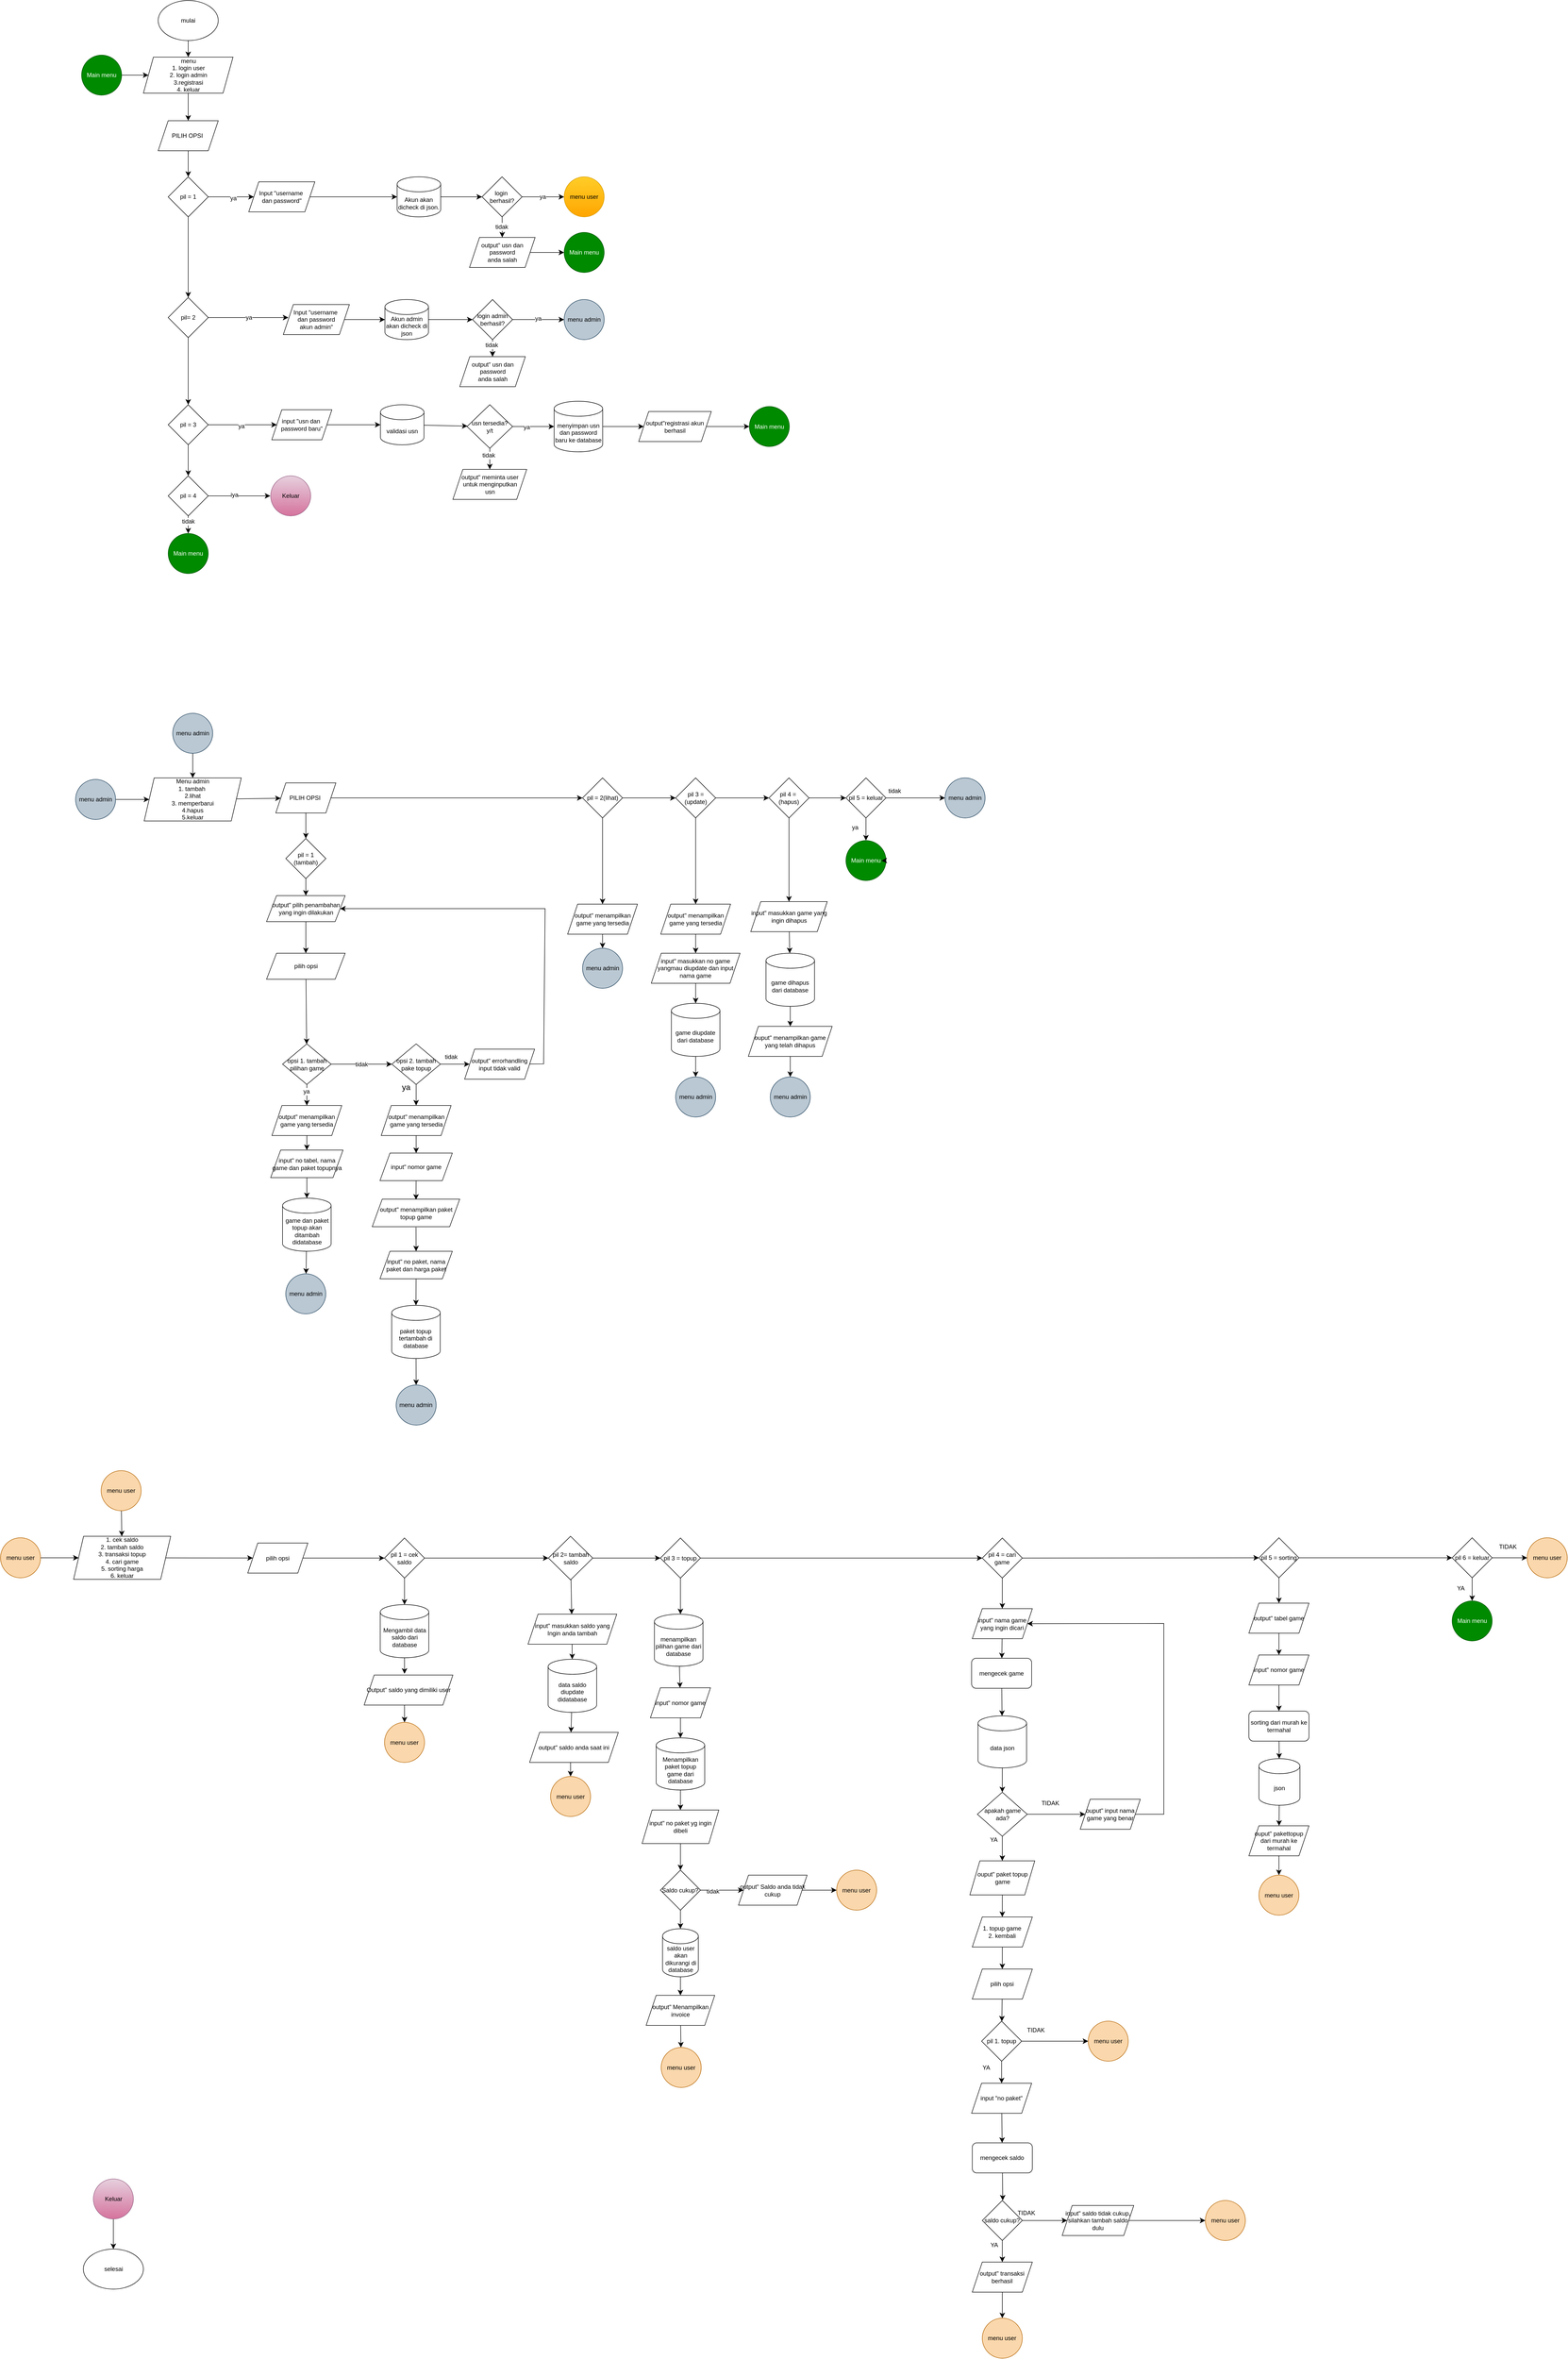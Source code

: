 <mxfile version="24.8.4">
  <diagram name="Halaman-1" id="qFcYQWc6SvK92dtECNUK">
    <mxGraphModel grid="0" page="0" gridSize="10" guides="1" tooltips="1" connect="1" arrows="1" fold="1" pageScale="1" pageWidth="850" pageHeight="1100" math="0" shadow="0">
      <root>
        <mxCell id="0" />
        <mxCell id="1" parent="0" />
        <mxCell id="tsbJRF9lCujZH73IOLlX-7" style="edgeStyle=none;curved=1;rounded=0;orthogonalLoop=1;jettySize=auto;html=1;fontSize=12;startSize=8;endSize=8;" edge="1" parent="1" source="tsbJRF9lCujZH73IOLlX-1" target="tsbJRF9lCujZH73IOLlX-2">
          <mxGeometry relative="1" as="geometry" />
        </mxCell>
        <mxCell id="tsbJRF9lCujZH73IOLlX-1" value="mulai" style="ellipse;whiteSpace=wrap;html=1;" vertex="1" parent="1">
          <mxGeometry x="140" y="160" width="120" height="80" as="geometry" />
        </mxCell>
        <mxCell id="tsbJRF9lCujZH73IOLlX-8" style="edgeStyle=none;curved=1;rounded=0;orthogonalLoop=1;jettySize=auto;html=1;fontSize=12;startSize=8;endSize=8;" edge="1" parent="1" source="tsbJRF9lCujZH73IOLlX-13" target="tsbJRF9lCujZH73IOLlX-3">
          <mxGeometry relative="1" as="geometry" />
        </mxCell>
        <mxCell id="tsbJRF9lCujZH73IOLlX-2" value="menu&lt;div&gt;1. login user&lt;/div&gt;&lt;div&gt;2. login admin&lt;/div&gt;&lt;div&gt;3.registrasi&lt;/div&gt;&lt;div&gt;4. keluar&lt;/div&gt;" style="shape=parallelogram;perimeter=parallelogramPerimeter;whiteSpace=wrap;html=1;fixedSize=1;" vertex="1" parent="1">
          <mxGeometry x="110.5" y="273" width="179" height="72" as="geometry" />
        </mxCell>
        <mxCell id="tsbJRF9lCujZH73IOLlX-9" style="edgeStyle=none;curved=1;rounded=0;orthogonalLoop=1;jettySize=auto;html=1;fontSize=12;startSize=8;endSize=8;" edge="1" parent="1" source="tsbJRF9lCujZH73IOLlX-3" target="tsbJRF9lCujZH73IOLlX-5">
          <mxGeometry relative="1" as="geometry" />
        </mxCell>
        <mxCell id="tsbJRF9lCujZH73IOLlX-33" style="edgeStyle=none;curved=1;rounded=0;orthogonalLoop=1;jettySize=auto;html=1;fontSize=12;startSize=8;endSize=8;" edge="1" parent="1" source="tsbJRF9lCujZH73IOLlX-3" target="tsbJRF9lCujZH73IOLlX-21">
          <mxGeometry relative="1" as="geometry" />
        </mxCell>
        <mxCell id="tsbJRF9lCujZH73IOLlX-66" value="ya" style="edgeLabel;html=1;align=center;verticalAlign=middle;resizable=0;points=[];fontSize=12;" connectable="0" vertex="1" parent="tsbJRF9lCujZH73IOLlX-33">
          <mxGeometry x="0.085" y="-3" relative="1" as="geometry">
            <mxPoint as="offset" />
          </mxGeometry>
        </mxCell>
        <mxCell id="tsbJRF9lCujZH73IOLlX-3" value="pil = 1" style="rhombus;whiteSpace=wrap;html=1;" vertex="1" parent="1">
          <mxGeometry x="160" y="512" width="80" height="80" as="geometry" />
        </mxCell>
        <mxCell id="tsbJRF9lCujZH73IOLlX-36" style="edgeStyle=none;curved=1;rounded=0;orthogonalLoop=1;jettySize=auto;html=1;fontSize=12;startSize=8;endSize=8;" edge="1" parent="1" source="tsbJRF9lCujZH73IOLlX-4">
          <mxGeometry relative="1" as="geometry">
            <mxPoint x="364" y="1149" as="targetPoint" />
          </mxGeometry>
        </mxCell>
        <mxCell id="tsbJRF9lCujZH73IOLlX-85" value="iya" style="edgeLabel;html=1;align=center;verticalAlign=middle;resizable=0;points=[];fontSize=12;" connectable="0" vertex="1" parent="tsbJRF9lCujZH73IOLlX-36">
          <mxGeometry x="-0.17" y="2" relative="1" as="geometry">
            <mxPoint as="offset" />
          </mxGeometry>
        </mxCell>
        <mxCell id="tsbJRF9lCujZH73IOLlX-83" style="edgeStyle=none;curved=1;rounded=0;orthogonalLoop=1;jettySize=auto;html=1;fontSize=12;startSize=8;endSize=8;" edge="1" parent="1" source="tsbJRF9lCujZH73IOLlX-4" target="tsbJRF9lCujZH73IOLlX-82">
          <mxGeometry relative="1" as="geometry" />
        </mxCell>
        <mxCell id="tsbJRF9lCujZH73IOLlX-84" value="tidak" style="edgeLabel;html=1;align=center;verticalAlign=middle;resizable=0;points=[];fontSize=12;" connectable="0" vertex="1" parent="tsbJRF9lCujZH73IOLlX-83">
          <mxGeometry x="-0.382" relative="1" as="geometry">
            <mxPoint as="offset" />
          </mxGeometry>
        </mxCell>
        <mxCell id="tsbJRF9lCujZH73IOLlX-4" value="pil = 4" style="rhombus;whiteSpace=wrap;html=1;" vertex="1" parent="1">
          <mxGeometry x="160" y="1109" width="80" height="80" as="geometry" />
        </mxCell>
        <mxCell id="tsbJRF9lCujZH73IOLlX-34" style="edgeStyle=none;curved=1;rounded=0;orthogonalLoop=1;jettySize=auto;html=1;fontSize=12;startSize=8;endSize=8;" edge="1" parent="1" source="tsbJRF9lCujZH73IOLlX-5">
          <mxGeometry relative="1" as="geometry">
            <mxPoint x="400" y="793" as="targetPoint" />
          </mxGeometry>
        </mxCell>
        <mxCell id="tsbJRF9lCujZH73IOLlX-67" value="ya" style="edgeLabel;html=1;align=center;verticalAlign=middle;resizable=0;points=[];fontSize=12;" connectable="0" vertex="1" parent="tsbJRF9lCujZH73IOLlX-34">
          <mxGeometry x="0.01" relative="1" as="geometry">
            <mxPoint as="offset" />
          </mxGeometry>
        </mxCell>
        <mxCell id="4O4_IYTXsJNH0Z4pezqd-2" value="" style="edgeStyle=none;curved=1;rounded=0;orthogonalLoop=1;jettySize=auto;html=1;fontSize=12;startSize=8;endSize=8;" edge="1" parent="1" source="tsbJRF9lCujZH73IOLlX-5" target="tsbJRF9lCujZH73IOLlX-26">
          <mxGeometry relative="1" as="geometry" />
        </mxCell>
        <mxCell id="tsbJRF9lCujZH73IOLlX-5" value="pil= 2" style="rhombus;whiteSpace=wrap;html=1;" vertex="1" parent="1">
          <mxGeometry x="160" y="753" width="80" height="80" as="geometry" />
        </mxCell>
        <mxCell id="tsbJRF9lCujZH73IOLlX-14" value="" style="edgeStyle=none;curved=1;rounded=0;orthogonalLoop=1;jettySize=auto;html=1;fontSize=12;startSize=8;endSize=8;" edge="1" parent="1" source="tsbJRF9lCujZH73IOLlX-2" target="tsbJRF9lCujZH73IOLlX-13">
          <mxGeometry relative="1" as="geometry">
            <mxPoint x="200" y="345" as="sourcePoint" />
            <mxPoint x="200" y="452" as="targetPoint" />
          </mxGeometry>
        </mxCell>
        <mxCell id="tsbJRF9lCujZH73IOLlX-13" value="PILIH OPSI&amp;nbsp;" style="shape=parallelogram;perimeter=parallelogramPerimeter;whiteSpace=wrap;html=1;fixedSize=1;" vertex="1" parent="1">
          <mxGeometry x="140" y="400" width="120" height="60" as="geometry" />
        </mxCell>
        <mxCell id="tsbJRF9lCujZH73IOLlX-21" value="Input &quot;username&amp;nbsp;&lt;br&gt;dan password&quot;" style="shape=parallelogram;perimeter=parallelogramPerimeter;whiteSpace=wrap;html=1;fixedSize=1;" vertex="1" parent="1">
          <mxGeometry x="321" y="522" width="132" height="60" as="geometry" />
        </mxCell>
        <mxCell id="tsbJRF9lCujZH73IOLlX-55" style="edgeStyle=none;curved=1;rounded=0;orthogonalLoop=1;jettySize=auto;html=1;fontSize=12;startSize=8;endSize=8;" edge="1" parent="1" source="tsbJRF9lCujZH73IOLlX-24" target="tsbJRF9lCujZH73IOLlX-46">
          <mxGeometry relative="1" as="geometry" />
        </mxCell>
        <mxCell id="tsbJRF9lCujZH73IOLlX-24" value="input &quot;usn dan&amp;nbsp;&lt;br&gt;password baru&quot;" style="shape=parallelogram;perimeter=parallelogramPerimeter;whiteSpace=wrap;html=1;fixedSize=1;" vertex="1" parent="1">
          <mxGeometry x="367" y="977" width="120" height="60" as="geometry" />
        </mxCell>
        <mxCell id="tsbJRF9lCujZH73IOLlX-35" style="edgeStyle=none;curved=1;rounded=0;orthogonalLoop=1;jettySize=auto;html=1;fontSize=12;startSize=8;endSize=8;" edge="1" parent="1" source="tsbJRF9lCujZH73IOLlX-26" target="tsbJRF9lCujZH73IOLlX-24">
          <mxGeometry relative="1" as="geometry" />
        </mxCell>
        <mxCell id="tsbJRF9lCujZH73IOLlX-68" value="ya" style="edgeLabel;html=1;align=center;verticalAlign=middle;resizable=0;points=[];fontSize=12;" connectable="0" vertex="1" parent="tsbJRF9lCujZH73IOLlX-35">
          <mxGeometry x="-0.039" y="-3" relative="1" as="geometry">
            <mxPoint as="offset" />
          </mxGeometry>
        </mxCell>
        <mxCell id="4O4_IYTXsJNH0Z4pezqd-3" value="" style="edgeStyle=none;curved=1;rounded=0;orthogonalLoop=1;jettySize=auto;html=1;fontSize=12;startSize=8;endSize=8;" edge="1" parent="1" source="tsbJRF9lCujZH73IOLlX-26" target="tsbJRF9lCujZH73IOLlX-4">
          <mxGeometry relative="1" as="geometry" />
        </mxCell>
        <mxCell id="tsbJRF9lCujZH73IOLlX-26" value="pil = 3" style="rhombus;whiteSpace=wrap;html=1;" vertex="1" parent="1">
          <mxGeometry x="160" y="967" width="80" height="80" as="geometry" />
        </mxCell>
        <mxCell id="tsbJRF9lCujZH73IOLlX-53" style="edgeStyle=none;curved=1;rounded=0;orthogonalLoop=1;jettySize=auto;html=1;fontSize=12;startSize=8;endSize=8;" edge="1" parent="1" source="tsbJRF9lCujZH73IOLlX-38" target="tsbJRF9lCujZH73IOLlX-45">
          <mxGeometry relative="1" as="geometry" />
        </mxCell>
        <mxCell id="tsbJRF9lCujZH73IOLlX-38" value="Input &quot;username&amp;nbsp;&lt;br&gt;dan password &lt;br&gt;akun admin&quot;" style="shape=parallelogram;perimeter=parallelogramPerimeter;whiteSpace=wrap;html=1;fixedSize=1;" vertex="1" parent="1">
          <mxGeometry x="390" y="767" width="132" height="60" as="geometry" />
        </mxCell>
        <mxCell id="tsbJRF9lCujZH73IOLlX-58" style="edgeStyle=none;curved=1;rounded=0;orthogonalLoop=1;jettySize=auto;html=1;fontSize=12;startSize=8;endSize=8;" edge="1" parent="1" source="tsbJRF9lCujZH73IOLlX-39" target="tsbJRF9lCujZH73IOLlX-57">
          <mxGeometry relative="1" as="geometry" />
        </mxCell>
        <mxCell id="tsbJRF9lCujZH73IOLlX-39" value="Akun akan dicheck di json." style="shape=cylinder3;whiteSpace=wrap;html=1;boundedLbl=1;backgroundOutline=1;size=15;" vertex="1" parent="1">
          <mxGeometry x="617.37" y="512" width="87" height="80" as="geometry" />
        </mxCell>
        <mxCell id="tsbJRF9lCujZH73IOLlX-79" style="edgeStyle=none;curved=1;rounded=0;orthogonalLoop=1;jettySize=auto;html=1;fontSize=12;startSize=8;endSize=8;" edge="1" parent="1" source="tsbJRF9lCujZH73IOLlX-45" target="tsbJRF9lCujZH73IOLlX-78">
          <mxGeometry relative="1" as="geometry" />
        </mxCell>
        <mxCell id="tsbJRF9lCujZH73IOLlX-45" value="Akun admin akan dicheck di json" style="shape=cylinder3;whiteSpace=wrap;html=1;boundedLbl=1;backgroundOutline=1;size=15;" vertex="1" parent="1">
          <mxGeometry x="593" y="757" width="87" height="80" as="geometry" />
        </mxCell>
        <mxCell id="tsbJRF9lCujZH73IOLlX-91" style="edgeStyle=none;curved=1;rounded=0;orthogonalLoop=1;jettySize=auto;html=1;fontSize=12;startSize=8;endSize=8;" edge="1" parent="1" source="tsbJRF9lCujZH73IOLlX-46" target="tsbJRF9lCujZH73IOLlX-48">
          <mxGeometry relative="1" as="geometry" />
        </mxCell>
        <mxCell id="tsbJRF9lCujZH73IOLlX-46" value="validasi usn" style="shape=cylinder3;whiteSpace=wrap;html=1;boundedLbl=1;backgroundOutline=1;size=15;" vertex="1" parent="1">
          <mxGeometry x="584" y="967" width="87" height="80" as="geometry" />
        </mxCell>
        <mxCell id="tsbJRF9lCujZH73IOLlX-94" style="edgeStyle=none;curved=1;rounded=0;orthogonalLoop=1;jettySize=auto;html=1;fontSize=12;startSize=8;endSize=8;" edge="1" parent="1" source="tsbJRF9lCujZH73IOLlX-48" target="tsbJRF9lCujZH73IOLlX-93">
          <mxGeometry relative="1" as="geometry" />
        </mxCell>
        <mxCell id="tsbJRF9lCujZH73IOLlX-101" value="ya" style="edgeLabel;html=1;align=center;verticalAlign=middle;resizable=0;points=[];fontSize=12;" connectable="0" vertex="1" parent="tsbJRF9lCujZH73IOLlX-94">
          <mxGeometry x="-0.325" y="-1" relative="1" as="geometry">
            <mxPoint as="offset" />
          </mxGeometry>
        </mxCell>
        <mxCell id="tsbJRF9lCujZH73IOLlX-95" style="edgeStyle=none;curved=1;rounded=0;orthogonalLoop=1;jettySize=auto;html=1;fontSize=12;startSize=8;endSize=8;" edge="1" parent="1" source="tsbJRF9lCujZH73IOLlX-48" target="tsbJRF9lCujZH73IOLlX-92">
          <mxGeometry relative="1" as="geometry" />
        </mxCell>
        <mxCell id="tsbJRF9lCujZH73IOLlX-96" value="tidak" style="edgeLabel;html=1;align=center;verticalAlign=middle;resizable=0;points=[];fontSize=12;" connectable="0" vertex="1" parent="tsbJRF9lCujZH73IOLlX-95">
          <mxGeometry x="-0.35" y="-3" relative="1" as="geometry">
            <mxPoint as="offset" />
          </mxGeometry>
        </mxCell>
        <mxCell id="tsbJRF9lCujZH73IOLlX-48" value="usn tersedia?&lt;div&gt;y/t&lt;/div&gt;" style="rhombus;whiteSpace=wrap;html=1;" vertex="1" parent="1">
          <mxGeometry x="757" y="967" width="91" height="87" as="geometry" />
        </mxCell>
        <mxCell id="tsbJRF9lCujZH73IOLlX-56" style="edgeStyle=none;curved=1;rounded=0;orthogonalLoop=1;jettySize=auto;html=1;entryX=0;entryY=0.5;entryDx=0;entryDy=0;entryPerimeter=0;fontSize=12;startSize=8;endSize=8;" edge="1" parent="1" source="tsbJRF9lCujZH73IOLlX-21" target="tsbJRF9lCujZH73IOLlX-39">
          <mxGeometry relative="1" as="geometry" />
        </mxCell>
        <mxCell id="tsbJRF9lCujZH73IOLlX-62" style="edgeStyle=none;curved=1;rounded=0;orthogonalLoop=1;jettySize=auto;html=1;fontSize=12;startSize=8;endSize=8;" edge="1" parent="1" source="tsbJRF9lCujZH73IOLlX-57" target="tsbJRF9lCujZH73IOLlX-61">
          <mxGeometry relative="1" as="geometry" />
        </mxCell>
        <mxCell id="tsbJRF9lCujZH73IOLlX-65" value="ya" style="edgeLabel;html=1;align=center;verticalAlign=middle;resizable=0;points=[];fontSize=12;" connectable="0" vertex="1" parent="tsbJRF9lCujZH73IOLlX-62">
          <mxGeometry x="-0.04" relative="1" as="geometry">
            <mxPoint as="offset" />
          </mxGeometry>
        </mxCell>
        <mxCell id="tsbJRF9lCujZH73IOLlX-70" style="edgeStyle=none;curved=1;rounded=0;orthogonalLoop=1;jettySize=auto;html=1;fontSize=12;startSize=8;endSize=8;" edge="1" parent="1" source="tsbJRF9lCujZH73IOLlX-57" target="tsbJRF9lCujZH73IOLlX-69">
          <mxGeometry relative="1" as="geometry" />
        </mxCell>
        <mxCell id="tsbJRF9lCujZH73IOLlX-71" value="ya" style="edgeLabel;html=1;align=center;verticalAlign=middle;resizable=0;points=[];fontSize=12;" connectable="0" vertex="1" parent="tsbJRF9lCujZH73IOLlX-70">
          <mxGeometry x="-0.086" y="1" relative="1" as="geometry">
            <mxPoint as="offset" />
          </mxGeometry>
        </mxCell>
        <mxCell id="tsbJRF9lCujZH73IOLlX-75" value="tidak" style="edgeLabel;html=1;align=center;verticalAlign=middle;resizable=0;points=[];fontSize=12;" connectable="0" vertex="1" parent="tsbJRF9lCujZH73IOLlX-70">
          <mxGeometry x="-0.02" y="-2" relative="1" as="geometry">
            <mxPoint as="offset" />
          </mxGeometry>
        </mxCell>
        <mxCell id="tsbJRF9lCujZH73IOLlX-57" value="login&amp;nbsp;&lt;br&gt;berhasil?" style="rhombus;whiteSpace=wrap;html=1;" vertex="1" parent="1">
          <mxGeometry x="787" y="512" width="80" height="80" as="geometry" />
        </mxCell>
        <mxCell id="tsbJRF9lCujZH73IOLlX-61" value="menu user" style="ellipse;whiteSpace=wrap;html=1;aspect=fixed;fillColor=#ffcd28;gradientColor=#ffa500;strokeColor=#d79b00;" vertex="1" parent="1">
          <mxGeometry x="951" y="512" width="80" height="80" as="geometry" />
        </mxCell>
        <mxCell id="tsbJRF9lCujZH73IOLlX-74" style="edgeStyle=none;curved=1;rounded=0;orthogonalLoop=1;jettySize=auto;html=1;fontSize=12;startSize=8;endSize=8;" edge="1" parent="1" source="tsbJRF9lCujZH73IOLlX-69" target="tsbJRF9lCujZH73IOLlX-73">
          <mxGeometry relative="1" as="geometry" />
        </mxCell>
        <mxCell id="tsbJRF9lCujZH73IOLlX-69" value="output&quot; usn dan password&lt;br&gt;anda salah" style="shape=parallelogram;perimeter=parallelogramPerimeter;whiteSpace=wrap;html=1;fixedSize=1;" vertex="1" parent="1">
          <mxGeometry x="762" y="633" width="131" height="60" as="geometry" />
        </mxCell>
        <mxCell id="tsbJRF9lCujZH73IOLlX-73" value="Main menu" style="ellipse;whiteSpace=wrap;html=1;aspect=fixed;fillColor=#008a00;fontColor=#ffffff;strokeColor=#005700;" vertex="1" parent="1">
          <mxGeometry x="951" y="623" width="80" height="80" as="geometry" />
        </mxCell>
        <mxCell id="bce6saLUcq6bkGVip8d0-63" style="edgeStyle=none;curved=1;rounded=0;orthogonalLoop=1;jettySize=auto;html=1;fontSize=12;startSize=8;endSize=8;" edge="1" parent="1" source="tsbJRF9lCujZH73IOLlX-76" target="tsbJRF9lCujZH73IOLlX-2">
          <mxGeometry relative="1" as="geometry" />
        </mxCell>
        <mxCell id="tsbJRF9lCujZH73IOLlX-76" value="Main menu" style="ellipse;whiteSpace=wrap;html=1;aspect=fixed;fillColor=#008a00;fontColor=#ffffff;strokeColor=#005700;" vertex="1" parent="1">
          <mxGeometry x="-13" y="269" width="80" height="80" as="geometry" />
        </mxCell>
        <mxCell id="tsbJRF9lCujZH73IOLlX-81" style="edgeStyle=none;curved=1;rounded=0;orthogonalLoop=1;jettySize=auto;html=1;entryX=0.5;entryY=0;entryDx=0;entryDy=0;fontSize=12;startSize=8;endSize=8;" edge="1" parent="1" source="tsbJRF9lCujZH73IOLlX-78" target="tsbJRF9lCujZH73IOLlX-80">
          <mxGeometry relative="1" as="geometry" />
        </mxCell>
        <mxCell id="tsbJRF9lCujZH73IOLlX-86" value="" style="edgeStyle=none;curved=1;rounded=0;orthogonalLoop=1;jettySize=auto;html=1;fontSize=12;startSize=8;endSize=8;" edge="1" parent="1" source="tsbJRF9lCujZH73IOLlX-78" target="tsbJRF9lCujZH73IOLlX-80">
          <mxGeometry relative="1" as="geometry" />
        </mxCell>
        <mxCell id="tsbJRF9lCujZH73IOLlX-87" value="tidak" style="edgeLabel;html=1;align=center;verticalAlign=middle;resizable=0;points=[];fontSize=12;" connectable="0" vertex="1" parent="tsbJRF9lCujZH73IOLlX-86">
          <mxGeometry x="-0.364" y="-2" relative="1" as="geometry">
            <mxPoint as="offset" />
          </mxGeometry>
        </mxCell>
        <mxCell id="tsbJRF9lCujZH73IOLlX-89" style="edgeStyle=none;curved=1;rounded=0;orthogonalLoop=1;jettySize=auto;html=1;fontSize=12;startSize=8;endSize=8;" edge="1" parent="1" source="tsbJRF9lCujZH73IOLlX-78" target="tsbJRF9lCujZH73IOLlX-88">
          <mxGeometry relative="1" as="geometry" />
        </mxCell>
        <mxCell id="tsbJRF9lCujZH73IOLlX-90" value="ya" style="edgeLabel;html=1;align=center;verticalAlign=middle;resizable=0;points=[];fontSize=12;" connectable="0" vertex="1" parent="tsbJRF9lCujZH73IOLlX-89">
          <mxGeometry x="-0.023" y="2" relative="1" as="geometry">
            <mxPoint as="offset" />
          </mxGeometry>
        </mxCell>
        <mxCell id="tsbJRF9lCujZH73IOLlX-78" value="login admin berhasil?" style="rhombus;whiteSpace=wrap;html=1;" vertex="1" parent="1">
          <mxGeometry x="768" y="757" width="80" height="80" as="geometry" />
        </mxCell>
        <mxCell id="tsbJRF9lCujZH73IOLlX-80" value="output&quot; usn dan password&lt;br&gt;anda salah" style="shape=parallelogram;perimeter=parallelogramPerimeter;whiteSpace=wrap;html=1;fixedSize=1;" vertex="1" parent="1">
          <mxGeometry x="742.5" y="871" width="131" height="60" as="geometry" />
        </mxCell>
        <mxCell id="tsbJRF9lCujZH73IOLlX-82" value="Main menu" style="ellipse;whiteSpace=wrap;html=1;aspect=fixed;fillColor=#008a00;fontColor=#ffffff;strokeColor=#005700;" vertex="1" parent="1">
          <mxGeometry x="160" y="1224" width="80" height="80" as="geometry" />
        </mxCell>
        <mxCell id="tsbJRF9lCujZH73IOLlX-88" value="menu admin" style="ellipse;whiteSpace=wrap;html=1;aspect=fixed;fillColor=#bac8d3;strokeColor=#23445d;" vertex="1" parent="1">
          <mxGeometry x="951" y="757" width="80" height="80" as="geometry" />
        </mxCell>
        <mxCell id="tsbJRF9lCujZH73IOLlX-92" value="output&quot; meminta user untuk menginputkan &lt;br&gt;usn" style="shape=parallelogram;perimeter=parallelogramPerimeter;whiteSpace=wrap;html=1;fixedSize=1;" vertex="1" parent="1">
          <mxGeometry x="728.75" y="1096" width="147.5" height="60" as="geometry" />
        </mxCell>
        <mxCell id="tsbJRF9lCujZH73IOLlX-98" style="edgeStyle=none;curved=1;rounded=0;orthogonalLoop=1;jettySize=auto;html=1;fontSize=12;startSize=8;endSize=8;" edge="1" parent="1" source="tsbJRF9lCujZH73IOLlX-93" target="tsbJRF9lCujZH73IOLlX-97">
          <mxGeometry relative="1" as="geometry" />
        </mxCell>
        <mxCell id="tsbJRF9lCujZH73IOLlX-93" value="menyimpan usn dan password baru ke database" style="shape=cylinder3;whiteSpace=wrap;html=1;boundedLbl=1;backgroundOutline=1;size=15;" vertex="1" parent="1">
          <mxGeometry x="931" y="960" width="97" height="101" as="geometry" />
        </mxCell>
        <mxCell id="tsbJRF9lCujZH73IOLlX-100" style="edgeStyle=none;curved=1;rounded=0;orthogonalLoop=1;jettySize=auto;html=1;fontSize=12;startSize=8;endSize=8;" edge="1" parent="1" source="tsbJRF9lCujZH73IOLlX-97" target="tsbJRF9lCujZH73IOLlX-99">
          <mxGeometry relative="1" as="geometry" />
        </mxCell>
        <mxCell id="tsbJRF9lCujZH73IOLlX-97" value="output&quot;registrasi akun berhasil" style="shape=parallelogram;perimeter=parallelogramPerimeter;whiteSpace=wrap;html=1;fixedSize=1;" vertex="1" parent="1">
          <mxGeometry x="1100" y="980.5" width="145" height="60" as="geometry" />
        </mxCell>
        <mxCell id="tsbJRF9lCujZH73IOLlX-99" value="Main menu" style="ellipse;whiteSpace=wrap;html=1;aspect=fixed;fillColor=#008a00;fontColor=#ffffff;strokeColor=#005700;" vertex="1" parent="1">
          <mxGeometry x="1321" y="970.5" width="80" height="80" as="geometry" />
        </mxCell>
        <mxCell id="ca4IYZsGZd4kzJZ8MlDg-3" style="edgeStyle=none;curved=1;rounded=0;orthogonalLoop=1;jettySize=auto;html=1;fontSize=12;startSize=8;endSize=8;" edge="1" parent="1" source="tsbJRF9lCujZH73IOLlX-102" target="ca4IYZsGZd4kzJZ8MlDg-1">
          <mxGeometry relative="1" as="geometry" />
        </mxCell>
        <mxCell id="tsbJRF9lCujZH73IOLlX-102" value="menu admin" style="ellipse;whiteSpace=wrap;html=1;aspect=fixed;fillColor=#bac8d3;strokeColor=#23445d;" vertex="1" parent="1">
          <mxGeometry x="169" y="1583" width="80" height="80" as="geometry" />
        </mxCell>
        <mxCell id="bce6saLUcq6bkGVip8d0-1" style="edgeStyle=none;curved=1;rounded=0;orthogonalLoop=1;jettySize=auto;html=1;fontSize=12;startSize=8;endSize=8;" edge="1" parent="1" source="ca4IYZsGZd4kzJZ8MlDg-1">
          <mxGeometry relative="1" as="geometry">
            <mxPoint x="384.778" y="1752.667" as="targetPoint" />
          </mxGeometry>
        </mxCell>
        <mxCell id="ca4IYZsGZd4kzJZ8MlDg-1" value="Menu admin&lt;div&gt;1. tambah&amp;nbsp;&lt;/div&gt;&lt;div&gt;2.lihat&lt;/div&gt;&lt;div&gt;3. memperbarui&lt;/div&gt;&lt;div&gt;4.hapus&lt;/div&gt;&lt;div&gt;5.keluar&lt;/div&gt;" style="shape=parallelogram;perimeter=parallelogramPerimeter;whiteSpace=wrap;html=1;fixedSize=1;" vertex="1" parent="1">
          <mxGeometry x="112" y="1712" width="194" height="86" as="geometry" />
        </mxCell>
        <mxCell id="bce6saLUcq6bkGVip8d0-50" style="edgeStyle=none;curved=1;rounded=0;orthogonalLoop=1;jettySize=auto;html=1;fontSize=12;startSize=8;endSize=8;" edge="1" parent="1" source="ca4IYZsGZd4kzJZ8MlDg-2" target="ca4IYZsGZd4kzJZ8MlDg-1">
          <mxGeometry relative="1" as="geometry" />
        </mxCell>
        <mxCell id="ca4IYZsGZd4kzJZ8MlDg-2" value="menu admin" style="ellipse;whiteSpace=wrap;html=1;aspect=fixed;fillColor=#bac8d3;strokeColor=#23445d;" vertex="1" parent="1">
          <mxGeometry x="-25" y="1715" width="80" height="80" as="geometry" />
        </mxCell>
        <mxCell id="SD83lYuw_5B_rw01Z9io-8" style="edgeStyle=none;curved=1;rounded=0;orthogonalLoop=1;jettySize=auto;html=1;fontSize=12;startSize=8;endSize=8;" edge="1" parent="1" source="ca4IYZsGZd4kzJZ8MlDg-10" target="bce6saLUcq6bkGVip8d0-25">
          <mxGeometry relative="1" as="geometry" />
        </mxCell>
        <mxCell id="4O4_IYTXsJNH0Z4pezqd-9" value="" style="edgeStyle=none;curved=1;rounded=0;orthogonalLoop=1;jettySize=auto;html=1;fontSize=12;startSize=8;endSize=8;" edge="1" parent="1" source="ca4IYZsGZd4kzJZ8MlDg-10" target="bce6saLUcq6bkGVip8d0-13">
          <mxGeometry relative="1" as="geometry" />
        </mxCell>
        <mxCell id="ca4IYZsGZd4kzJZ8MlDg-10" value="pil = 2(lihat)" style="rhombus;whiteSpace=wrap;html=1;" vertex="1" parent="1">
          <mxGeometry x="987.75" y="1712" width="80" height="80" as="geometry" />
        </mxCell>
        <mxCell id="bce6saLUcq6bkGVip8d0-30" style="edgeStyle=none;curved=1;rounded=0;orthogonalLoop=1;jettySize=auto;html=1;entryX=0.5;entryY=0;entryDx=0;entryDy=0;fontSize=12;startSize=8;endSize=8;" edge="1" parent="1" source="ca4IYZsGZd4kzJZ8MlDg-12" target="bce6saLUcq6bkGVip8d0-29">
          <mxGeometry relative="1" as="geometry" />
        </mxCell>
        <mxCell id="4O4_IYTXsJNH0Z4pezqd-12" value="" style="edgeStyle=none;curved=1;rounded=0;orthogonalLoop=1;jettySize=auto;html=1;fontSize=12;startSize=8;endSize=8;" edge="1" parent="1" source="ca4IYZsGZd4kzJZ8MlDg-12" target="4O4_IYTXsJNH0Z4pezqd-11">
          <mxGeometry relative="1" as="geometry" />
        </mxCell>
        <mxCell id="ca4IYZsGZd4kzJZ8MlDg-12" value="pil 4 =&amp;nbsp;&lt;div&gt;(hapus)&lt;/div&gt;" style="rhombus;whiteSpace=wrap;html=1;" vertex="1" parent="1">
          <mxGeometry x="1360.25" y="1712" width="80" height="80" as="geometry" />
        </mxCell>
        <mxCell id="ca4IYZsGZd4kzJZ8MlDg-22" style="edgeStyle=none;curved=1;rounded=0;orthogonalLoop=1;jettySize=auto;html=1;fontSize=12;startSize=8;endSize=8;" edge="1" parent="1" target="ca4IYZsGZd4kzJZ8MlDg-18">
          <mxGeometry relative="1" as="geometry">
            <mxPoint x="435" y="1782" as="sourcePoint" />
          </mxGeometry>
        </mxCell>
        <mxCell id="bce6saLUcq6bkGVip8d0-6" style="edgeStyle=none;curved=1;rounded=0;orthogonalLoop=1;jettySize=auto;html=1;fontSize=12;startSize=8;endSize=8;entryX=0;entryY=0.5;entryDx=0;entryDy=0;" edge="1" parent="1" target="ca4IYZsGZd4kzJZ8MlDg-10">
          <mxGeometry relative="1" as="geometry">
            <mxPoint x="485" y="1752" as="sourcePoint" />
            <mxPoint x="977.75" y="1752" as="targetPoint" />
          </mxGeometry>
        </mxCell>
        <mxCell id="bce6saLUcq6bkGVip8d0-58" style="edgeStyle=none;curved=1;rounded=0;orthogonalLoop=1;jettySize=auto;html=1;fontSize=12;startSize=8;endSize=8;" edge="1" parent="1" source="ca4IYZsGZd4kzJZ8MlDg-18" target="bce6saLUcq6bkGVip8d0-55">
          <mxGeometry relative="1" as="geometry" />
        </mxCell>
        <mxCell id="ca4IYZsGZd4kzJZ8MlDg-18" value="pil = 1 (tambah)" style="rhombus;whiteSpace=wrap;html=1;" vertex="1" parent="1">
          <mxGeometry x="395" y="1833" width="80" height="80" as="geometry" />
        </mxCell>
        <mxCell id="bce6saLUcq6bkGVip8d0-14" style="edgeStyle=none;curved=1;rounded=0;orthogonalLoop=1;jettySize=auto;html=1;fontSize=12;startSize=8;endSize=8;" edge="1" parent="1" target="bce6saLUcq6bkGVip8d0-13">
          <mxGeometry relative="1" as="geometry">
            <mxPoint x="1213.75" y="1782" as="sourcePoint" />
          </mxGeometry>
        </mxCell>
        <mxCell id="bce6saLUcq6bkGVip8d0-38" style="edgeStyle=none;curved=1;rounded=0;orthogonalLoop=1;jettySize=auto;html=1;entryX=0.5;entryY=0;entryDx=0;entryDy=0;fontSize=12;startSize=8;endSize=8;" edge="1" parent="1" source="bce6saLUcq6bkGVip8d0-13" target="bce6saLUcq6bkGVip8d0-37">
          <mxGeometry relative="1" as="geometry" />
        </mxCell>
        <mxCell id="4O4_IYTXsJNH0Z4pezqd-10" value="" style="edgeStyle=none;curved=1;rounded=0;orthogonalLoop=1;jettySize=auto;html=1;fontSize=12;startSize=8;endSize=8;" edge="1" parent="1" source="bce6saLUcq6bkGVip8d0-13" target="ca4IYZsGZd4kzJZ8MlDg-12">
          <mxGeometry relative="1" as="geometry" />
        </mxCell>
        <mxCell id="bce6saLUcq6bkGVip8d0-13" value="pil 3 = (update)" style="rhombus;whiteSpace=wrap;html=1;" vertex="1" parent="1">
          <mxGeometry x="1173.74" y="1712" width="80" height="80" as="geometry" />
        </mxCell>
        <mxCell id="bce6saLUcq6bkGVip8d0-28" style="edgeStyle=none;curved=1;rounded=0;orthogonalLoop=1;jettySize=auto;html=1;fontSize=12;startSize=8;endSize=8;" edge="1" parent="1" target="bce6saLUcq6bkGVip8d0-27">
          <mxGeometry relative="1" as="geometry">
            <mxPoint x="1027.75" y="2022" as="sourcePoint" />
          </mxGeometry>
        </mxCell>
        <mxCell id="bce6saLUcq6bkGVip8d0-25" value="output&quot; menampilkan game yang tersedia" style="shape=parallelogram;perimeter=parallelogramPerimeter;whiteSpace=wrap;html=1;fixedSize=1;" vertex="1" parent="1">
          <mxGeometry x="958" y="1964" width="139.5" height="60" as="geometry" />
        </mxCell>
        <mxCell id="bce6saLUcq6bkGVip8d0-27" value="menu admin" style="ellipse;whiteSpace=wrap;html=1;aspect=fixed;fillColor=#bac8d3;strokeColor=#23445d;" vertex="1" parent="1">
          <mxGeometry x="987.75" y="2052" width="80" height="80" as="geometry" />
        </mxCell>
        <mxCell id="bce6saLUcq6bkGVip8d0-32" style="edgeStyle=none;curved=1;rounded=0;orthogonalLoop=1;jettySize=auto;html=1;fontSize=12;startSize=8;endSize=8;" edge="1" parent="1" source="bce6saLUcq6bkGVip8d0-29" target="bce6saLUcq6bkGVip8d0-31">
          <mxGeometry relative="1" as="geometry" />
        </mxCell>
        <mxCell id="bce6saLUcq6bkGVip8d0-29" value="input&quot; masukkan game yang ingin dihapus" style="shape=parallelogram;perimeter=parallelogramPerimeter;whiteSpace=wrap;html=1;fixedSize=1;" vertex="1" parent="1">
          <mxGeometry x="1323.88" y="1959" width="152.75" height="60" as="geometry" />
        </mxCell>
        <mxCell id="bce6saLUcq6bkGVip8d0-34" style="edgeStyle=none;curved=1;rounded=0;orthogonalLoop=1;jettySize=auto;html=1;fontSize=12;startSize=8;endSize=8;" edge="1" parent="1" source="bce6saLUcq6bkGVip8d0-31" target="bce6saLUcq6bkGVip8d0-33">
          <mxGeometry relative="1" as="geometry" />
        </mxCell>
        <mxCell id="bce6saLUcq6bkGVip8d0-31" value="game dihapus dari database" style="shape=cylinder3;whiteSpace=wrap;html=1;boundedLbl=1;backgroundOutline=1;size=15;" vertex="1" parent="1">
          <mxGeometry x="1354.25" y="2062" width="97" height="106" as="geometry" />
        </mxCell>
        <mxCell id="mAUp8W1q8Bj-jL7dSHEb-1" value="" style="edgeStyle=none;curved=0;rounded=0;orthogonalLoop=1;jettySize=auto;html=1;entryX=1;entryY=0.5;entryDx=0;entryDy=0;fontSize=12;startSize=8;endSize=8;strokeColor=none;" edge="1" parent="1" source="ca4IYZsGZd4kzJZ8MlDg-18">
          <mxGeometry relative="1" as="geometry">
            <Array as="points" />
            <mxPoint x="435" y="1913" as="sourcePoint" />
            <mxPoint x="485" y="1993" as="targetPoint" />
          </mxGeometry>
        </mxCell>
        <mxCell id="bce6saLUcq6bkGVip8d0-36" style="edgeStyle=none;curved=1;rounded=0;orthogonalLoop=1;jettySize=auto;html=1;fontSize=12;startSize=8;endSize=8;" edge="1" parent="1" source="bce6saLUcq6bkGVip8d0-33">
          <mxGeometry relative="1" as="geometry">
            <mxPoint x="1402.74" y="2309" as="targetPoint" />
          </mxGeometry>
        </mxCell>
        <mxCell id="bce6saLUcq6bkGVip8d0-33" value="ouput&quot; menampilkan game yang telah dihapus" style="shape=parallelogram;perimeter=parallelogramPerimeter;whiteSpace=wrap;html=1;fixedSize=1;" vertex="1" parent="1">
          <mxGeometry x="1319.06" y="2208" width="167.37" height="60" as="geometry" />
        </mxCell>
        <mxCell id="bce6saLUcq6bkGVip8d0-35" value="menu admin" style="ellipse;whiteSpace=wrap;html=1;aspect=fixed;fillColor=#bac8d3;strokeColor=#23445d;" vertex="1" parent="1">
          <mxGeometry x="1362.75" y="2309" width="80" height="80" as="geometry" />
        </mxCell>
        <mxCell id="bce6saLUcq6bkGVip8d0-40" style="edgeStyle=none;curved=1;rounded=0;orthogonalLoop=1;jettySize=auto;html=1;entryX=0.5;entryY=0;entryDx=0;entryDy=0;fontSize=12;startSize=8;endSize=8;" edge="1" parent="1" source="bce6saLUcq6bkGVip8d0-37" target="bce6saLUcq6bkGVip8d0-39">
          <mxGeometry relative="1" as="geometry" />
        </mxCell>
        <mxCell id="bce6saLUcq6bkGVip8d0-37" value="output&quot; menampilkan game yang tersedia" style="shape=parallelogram;perimeter=parallelogramPerimeter;whiteSpace=wrap;html=1;fixedSize=1;" vertex="1" parent="1">
          <mxGeometry x="1144" y="1964" width="139.5" height="60" as="geometry" />
        </mxCell>
        <mxCell id="bce6saLUcq6bkGVip8d0-44" style="edgeStyle=none;curved=1;rounded=0;orthogonalLoop=1;jettySize=auto;html=1;fontSize=12;startSize=8;endSize=8;" edge="1" parent="1" source="bce6saLUcq6bkGVip8d0-39">
          <mxGeometry relative="1" as="geometry">
            <mxPoint x="1213.75" y="2162" as="targetPoint" />
          </mxGeometry>
        </mxCell>
        <mxCell id="mAUp8W1q8Bj-jL7dSHEb-4" value="" style="edgeStyle=none;curved=1;rounded=0;orthogonalLoop=1;jettySize=auto;html=1;fontSize=12;startSize=8;endSize=8;" edge="1" parent="1" source="bce6saLUcq6bkGVip8d0-39">
          <mxGeometry relative="1" as="geometry" />
        </mxCell>
        <mxCell id="bce6saLUcq6bkGVip8d0-39" value="input&quot; masukkan no game yangmau diupdate dan input nama game" style="shape=parallelogram;perimeter=parallelogramPerimeter;whiteSpace=wrap;html=1;fixedSize=1;" vertex="1" parent="1">
          <mxGeometry x="1125.12" y="2062" width="177.25" height="60" as="geometry" />
        </mxCell>
        <mxCell id="bce6saLUcq6bkGVip8d0-62" style="edgeStyle=none;curved=1;rounded=0;orthogonalLoop=1;jettySize=auto;html=1;fontSize=12;startSize=8;endSize=8;" edge="1" parent="1" source="bce6saLUcq6bkGVip8d0-46">
          <mxGeometry relative="1" as="geometry">
            <mxPoint x="1213.74" y="2309" as="targetPoint" />
          </mxGeometry>
        </mxCell>
        <mxCell id="bce6saLUcq6bkGVip8d0-46" value="game diupdate dari database" style="shape=cylinder3;whiteSpace=wrap;html=1;boundedLbl=1;backgroundOutline=1;size=15;" vertex="1" parent="1">
          <mxGeometry x="1165.25" y="2162" width="97" height="106" as="geometry" />
        </mxCell>
        <mxCell id="bce6saLUcq6bkGVip8d0-49" value="" style="edgeStyle=none;curved=0;rounded=0;orthogonalLoop=1;jettySize=auto;html=1;entryX=1;entryY=0.5;entryDx=0;entryDy=0;fontSize=12;startSize=8;endSize=8;strokeColor=none;" edge="1" parent="1">
          <mxGeometry relative="1" as="geometry">
            <Array as="points" />
            <mxPoint x="435" y="1993" as="sourcePoint" />
            <mxPoint x="477" y="1981.0" as="targetPoint" />
          </mxGeometry>
        </mxCell>
        <mxCell id="bce6saLUcq6bkGVip8d0-56" value="" style="edgeStyle=none;curved=0;rounded=0;orthogonalLoop=1;jettySize=auto;html=1;entryX=1;entryY=0.5;entryDx=0;entryDy=0;fontSize=12;startSize=8;endSize=8;strokeColor=none;" edge="1" parent="1" target="bce6saLUcq6bkGVip8d0-55">
          <mxGeometry relative="1" as="geometry">
            <Array as="points" />
            <mxPoint x="427" y="1981.0" as="sourcePoint" />
            <mxPoint x="605" y="2317" as="targetPoint" />
          </mxGeometry>
        </mxCell>
        <mxCell id="SD83lYuw_5B_rw01Z9io-18" value="" style="edgeStyle=none;curved=1;rounded=0;orthogonalLoop=1;jettySize=auto;html=1;fontSize=12;startSize=8;endSize=8;" edge="1" parent="1" source="bce6saLUcq6bkGVip8d0-55" target="SD83lYuw_5B_rw01Z9io-17">
          <mxGeometry relative="1" as="geometry" />
        </mxCell>
        <mxCell id="bce6saLUcq6bkGVip8d0-55" value="output&quot; pilih penambahan yang ingin dilakukan" style="shape=parallelogram;perimeter=parallelogramPerimeter;whiteSpace=wrap;html=1;fixedSize=1;" vertex="1" parent="1">
          <mxGeometry x="356.5" y="1947" width="157" height="52" as="geometry" />
        </mxCell>
        <mxCell id="bce6saLUcq6bkGVip8d0-61" value="menu admin" style="ellipse;whiteSpace=wrap;html=1;aspect=fixed;fillColor=#bac8d3;strokeColor=#23445d;" vertex="1" parent="1">
          <mxGeometry x="1173.75" y="2309" width="80" height="80" as="geometry" />
        </mxCell>
        <mxCell id="bce6saLUcq6bkGVip8d0-69" style="edgeStyle=none;curved=1;rounded=0;orthogonalLoop=1;jettySize=auto;html=1;entryX=0.5;entryY=0;entryDx=0;entryDy=0;fontSize=12;startSize=8;endSize=8;" edge="1" parent="1" source="bce6saLUcq6bkGVip8d0-65">
          <mxGeometry relative="1" as="geometry">
            <mxPoint x="437" y="2366" as="targetPoint" />
          </mxGeometry>
        </mxCell>
        <mxCell id="SD83lYuw_5B_rw01Z9io-20" value="ya" style="edgeLabel;html=1;align=center;verticalAlign=middle;resizable=0;points=[];fontSize=12;" connectable="0" vertex="1" parent="bce6saLUcq6bkGVip8d0-69">
          <mxGeometry x="-0.354" y="-1" relative="1" as="geometry">
            <mxPoint as="offset" />
          </mxGeometry>
        </mxCell>
        <mxCell id="SD83lYuw_5B_rw01Z9io-16" value="tidak" style="edgeStyle=none;curved=1;rounded=0;orthogonalLoop=1;jettySize=auto;html=1;fontSize=12;startSize=8;endSize=8;" edge="1" parent="1" source="bce6saLUcq6bkGVip8d0-65" target="SD83lYuw_5B_rw01Z9io-13">
          <mxGeometry relative="1" as="geometry" />
        </mxCell>
        <mxCell id="bce6saLUcq6bkGVip8d0-65" value="opsi 1. tambah pilihan game" style="rhombus;whiteSpace=wrap;html=1;" vertex="1" parent="1">
          <mxGeometry x="388.5" y="2243" width="97" height="81" as="geometry" />
        </mxCell>
        <mxCell id="SD83lYuw_5B_rw01Z9io-23" style="edgeStyle=none;curved=1;rounded=0;orthogonalLoop=1;jettySize=auto;html=1;fontSize=12;startSize=8;endSize=8;" edge="1" parent="1" source="bce6saLUcq6bkGVip8d0-68" target="bce6saLUcq6bkGVip8d0-70">
          <mxGeometry relative="1" as="geometry" />
        </mxCell>
        <mxCell id="bce6saLUcq6bkGVip8d0-68" value="input&quot; no tabel, nama game dan paket topupnya" style="shape=parallelogram;perimeter=parallelogramPerimeter;whiteSpace=wrap;html=1;fixedSize=1;" vertex="1" parent="1">
          <mxGeometry x="364.75" y="2455" width="144.5" height="55" as="geometry" />
        </mxCell>
        <mxCell id="bce6saLUcq6bkGVip8d0-74" style="edgeStyle=none;curved=1;rounded=0;orthogonalLoop=1;jettySize=auto;html=1;fontSize=12;startSize=8;endSize=8;" edge="1" parent="1" source="bce6saLUcq6bkGVip8d0-70" target="bce6saLUcq6bkGVip8d0-73">
          <mxGeometry relative="1" as="geometry" />
        </mxCell>
        <mxCell id="bce6saLUcq6bkGVip8d0-70" value="game dan paket topup akan ditambah didatabase" style="shape=cylinder3;whiteSpace=wrap;html=1;boundedLbl=1;backgroundOutline=1;size=15;" vertex="1" parent="1">
          <mxGeometry x="388.5" y="2551" width="97" height="106" as="geometry" />
        </mxCell>
        <mxCell id="bce6saLUcq6bkGVip8d0-73" value="menu admin" style="ellipse;whiteSpace=wrap;html=1;aspect=fixed;fillColor=#bac8d3;strokeColor=#23445d;" vertex="1" parent="1">
          <mxGeometry x="394.87" y="2702" width="80" height="80" as="geometry" />
        </mxCell>
        <mxCell id="bce6saLUcq6bkGVip8d0-79" value="Keluar" style="ellipse;whiteSpace=wrap;html=1;aspect=fixed;fillColor=#e6d0de;gradientColor=#d5739d;strokeColor=#996185;" vertex="1" parent="1">
          <mxGeometry x="364.75" y="1109" width="80" height="80" as="geometry" />
        </mxCell>
        <mxCell id="bce6saLUcq6bkGVip8d0-85" value="" style="edgeStyle=none;curved=1;rounded=0;orthogonalLoop=1;jettySize=auto;html=1;fontSize=12;startSize=8;endSize=8;" edge="1" parent="1" target="bce6saLUcq6bkGVip8d0-83">
          <mxGeometry relative="1" as="geometry">
            <mxPoint x="66.5" y="3171" as="sourcePoint" />
          </mxGeometry>
        </mxCell>
        <mxCell id="bce6saLUcq6bkGVip8d0-81" value="menu user" style="ellipse;whiteSpace=wrap;html=1;aspect=fixed;fillColor=#fad7ac;strokeColor=#b46504;" vertex="1" parent="1">
          <mxGeometry x="26" y="3095" width="80" height="80" as="geometry" />
        </mxCell>
        <mxCell id="bce6saLUcq6bkGVip8d0-84" style="edgeStyle=none;curved=1;rounded=0;orthogonalLoop=1;jettySize=auto;html=1;fontSize=12;startSize=8;endSize=8;" edge="1" parent="1" source="bce6saLUcq6bkGVip8d0-82" target="bce6saLUcq6bkGVip8d0-83">
          <mxGeometry relative="1" as="geometry" />
        </mxCell>
        <mxCell id="bce6saLUcq6bkGVip8d0-82" value="menu user" style="ellipse;whiteSpace=wrap;html=1;aspect=fixed;fillColor=#fad7ac;strokeColor=#b46504;" vertex="1" parent="1">
          <mxGeometry x="-175" y="3229" width="80" height="80" as="geometry" />
        </mxCell>
        <mxCell id="4O4_IYTXsJNH0Z4pezqd-19" value="" style="edgeStyle=none;curved=1;rounded=0;orthogonalLoop=1;jettySize=auto;html=1;fontSize=12;startSize=8;endSize=8;" edge="1" parent="1" source="4O4_IYTXsJNH0Z4pezqd-23" target="bce6saLUcq6bkGVip8d0-92">
          <mxGeometry relative="1" as="geometry" />
        </mxCell>
        <mxCell id="bce6saLUcq6bkGVip8d0-83" value="1. cek saldo&lt;div&gt;2. tambah saldo&lt;/div&gt;&lt;div&gt;3. transaksi topup&lt;/div&gt;&lt;div&gt;4. cari game&lt;/div&gt;&lt;div&gt;5. sorting harga&lt;/div&gt;&lt;div&gt;6. keluar&lt;/div&gt;" style="shape=parallelogram;perimeter=parallelogramPerimeter;whiteSpace=wrap;html=1;fixedSize=1;" vertex="1" parent="1">
          <mxGeometry x="-29" y="3226" width="194" height="86" as="geometry" />
        </mxCell>
        <mxCell id="zIbpnKK2E8qISmA6mq7B-2" value="" style="edgeStyle=none;curved=1;rounded=0;orthogonalLoop=1;jettySize=auto;html=1;fontSize=12;startSize=8;endSize=8;" edge="1" parent="1" source="bce6saLUcq6bkGVip8d0-87">
          <mxGeometry relative="1" as="geometry">
            <mxPoint x="966.138" y="3381.5" as="targetPoint" />
          </mxGeometry>
        </mxCell>
        <mxCell id="4O4_IYTXsJNH0Z4pezqd-21" value="" style="edgeStyle=none;curved=1;rounded=0;orthogonalLoop=1;jettySize=auto;html=1;fontSize=12;startSize=8;endSize=8;" edge="1" parent="1" source="bce6saLUcq6bkGVip8d0-87" target="bce6saLUcq6bkGVip8d0-104">
          <mxGeometry relative="1" as="geometry" />
        </mxCell>
        <mxCell id="bce6saLUcq6bkGVip8d0-87" value="pil 2= tambah saldo" style="rhombus;whiteSpace=wrap;html=1;" vertex="1" parent="1">
          <mxGeometry x="919.62" y="3226" width="88.5" height="87" as="geometry" />
        </mxCell>
        <mxCell id="zIbpnKK2E8qISmA6mq7B-6" value="" style="edgeStyle=none;curved=1;rounded=0;orthogonalLoop=1;jettySize=auto;html=1;fontSize=12;startSize=8;endSize=8;" edge="1" parent="1" source="LX6_E9sRAiVw1Hghfjbd-1">
          <mxGeometry relative="1" as="geometry">
            <mxPoint x="632.124" y="3500.5" as="targetPoint" />
          </mxGeometry>
        </mxCell>
        <mxCell id="4O4_IYTXsJNH0Z4pezqd-20" value="" style="edgeStyle=none;curved=1;rounded=0;orthogonalLoop=1;jettySize=auto;html=1;fontSize=12;startSize=8;endSize=8;" edge="1" parent="1" source="bce6saLUcq6bkGVip8d0-92" target="bce6saLUcq6bkGVip8d0-87">
          <mxGeometry relative="1" as="geometry" />
        </mxCell>
        <mxCell id="bce6saLUcq6bkGVip8d0-92" value="pil 1 = cek saldo" style="rhombus;whiteSpace=wrap;html=1;" vertex="1" parent="1">
          <mxGeometry x="592.12" y="3229.5" width="80" height="80" as="geometry" />
        </mxCell>
        <mxCell id="bce6saLUcq6bkGVip8d0-109" style="edgeStyle=none;curved=1;rounded=0;orthogonalLoop=1;jettySize=auto;html=1;fontSize=12;startSize=8;endSize=8;" edge="1" parent="1" source="bce6saLUcq6bkGVip8d0-104">
          <mxGeometry relative="1" as="geometry">
            <mxPoint x="1183.374" y="3381.5" as="targetPoint" />
          </mxGeometry>
        </mxCell>
        <mxCell id="4O4_IYTXsJNH0Z4pezqd-29" style="edgeStyle=none;curved=1;rounded=0;orthogonalLoop=1;jettySize=auto;html=1;entryX=0;entryY=0.5;entryDx=0;entryDy=0;fontSize=12;startSize=8;endSize=8;" edge="1" parent="1" source="bce6saLUcq6bkGVip8d0-104" target="4O4_IYTXsJNH0Z4pezqd-22">
          <mxGeometry relative="1" as="geometry" />
        </mxCell>
        <mxCell id="bce6saLUcq6bkGVip8d0-104" value="pil 3 = topup" style="rhombus;whiteSpace=wrap;html=1;" vertex="1" parent="1">
          <mxGeometry x="1143.37" y="3229.5" width="80" height="80" as="geometry" />
        </mxCell>
        <mxCell id="zIbpnKK2E8qISmA6mq7B-12" value="" style="edgeStyle=none;curved=1;rounded=0;orthogonalLoop=1;jettySize=auto;html=1;fontSize=12;startSize=8;endSize=8;" edge="1" parent="1" source="zIbpnKK2E8qISmA6mq7B-18">
          <mxGeometry relative="1" as="geometry">
            <mxPoint x="964.752" y="3617.5" as="targetPoint" />
          </mxGeometry>
        </mxCell>
        <mxCell id="zIbpnKK2E8qISmA6mq7B-1" value="input&quot; masukkan saldo yang&lt;div&gt;Ingin anda tambah&lt;/div&gt;" style="shape=parallelogram;perimeter=parallelogramPerimeter;whiteSpace=wrap;html=1;fixedSize=1;" vertex="1" parent="1">
          <mxGeometry x="878.88" y="3381.5" width="177.25" height="60" as="geometry" />
        </mxCell>
        <mxCell id="zIbpnKK2E8qISmA6mq7B-15" value="" style="edgeStyle=none;curved=1;rounded=0;orthogonalLoop=1;jettySize=auto;html=1;fontSize=12;startSize=8;endSize=8;" edge="1" parent="1">
          <mxGeometry relative="1" as="geometry">
            <mxPoint x="632.12" y="3597.5" as="targetPoint" />
            <mxPoint x="632.123" y="3560.5" as="sourcePoint" />
          </mxGeometry>
        </mxCell>
        <mxCell id="zIbpnKK2E8qISmA6mq7B-5" value="Output&quot; saldo yang dimiliki user" style="shape=parallelogram;perimeter=parallelogramPerimeter;whiteSpace=wrap;html=1;fixedSize=1;" vertex="1" parent="1">
          <mxGeometry x="551.5" y="3503" width="177.25" height="60" as="geometry" />
        </mxCell>
        <mxCell id="LX6_E9sRAiVw1Hghfjbd-6" value="" style="edgeStyle=none;curved=1;rounded=0;orthogonalLoop=1;jettySize=auto;html=1;fontSize=12;startSize=8;endSize=8;" edge="1" parent="1" target="LX6_E9sRAiVw1Hghfjbd-5">
          <mxGeometry relative="1" as="geometry">
            <mxPoint x="963.862" y="3677.5" as="sourcePoint" />
          </mxGeometry>
        </mxCell>
        <mxCell id="zIbpnKK2E8qISmA6mq7B-11" value="output&quot; saldo anda saat ini" style="shape=parallelogram;perimeter=parallelogramPerimeter;whiteSpace=wrap;html=1;fixedSize=1;" vertex="1" parent="1">
          <mxGeometry x="882" y="3617.5" width="177.25" height="60" as="geometry" />
        </mxCell>
        <mxCell id="zIbpnKK2E8qISmA6mq7B-19" value="" style="edgeStyle=none;curved=1;rounded=0;orthogonalLoop=1;jettySize=auto;html=1;fontSize=12;startSize=8;endSize=8;" edge="1" parent="1" target="zIbpnKK2E8qISmA6mq7B-18">
          <mxGeometry relative="1" as="geometry">
            <mxPoint x="966.945" y="3441.5" as="sourcePoint" />
            <mxPoint x="960.37" y="3596.5" as="targetPoint" />
          </mxGeometry>
        </mxCell>
        <mxCell id="zIbpnKK2E8qISmA6mq7B-18" value="data saldo diupdate didatabase" style="shape=cylinder3;whiteSpace=wrap;html=1;boundedLbl=1;backgroundOutline=1;size=15;" vertex="1" parent="1">
          <mxGeometry x="919" y="3471.5" width="97" height="106" as="geometry" />
        </mxCell>
        <mxCell id="LX6_E9sRAiVw1Hghfjbd-3" value="" style="edgeStyle=none;curved=1;rounded=0;orthogonalLoop=1;jettySize=auto;html=1;fontSize=12;startSize=8;endSize=8;" edge="1" parent="1" source="bce6saLUcq6bkGVip8d0-92" target="LX6_E9sRAiVw1Hghfjbd-1">
          <mxGeometry relative="1" as="geometry">
            <mxPoint x="632.12" y="3309.5" as="sourcePoint" />
            <mxPoint x="630.12" y="3458.5" as="targetPoint" />
          </mxGeometry>
        </mxCell>
        <mxCell id="LX6_E9sRAiVw1Hghfjbd-1" value="Mengambil data saldo dari database" style="shape=cylinder3;whiteSpace=wrap;html=1;boundedLbl=1;backgroundOutline=1;size=15;" vertex="1" parent="1">
          <mxGeometry x="583.62" y="3362.5" width="97" height="106" as="geometry" />
        </mxCell>
        <mxCell id="LX6_E9sRAiVw1Hghfjbd-4" value="menu user" style="ellipse;whiteSpace=wrap;html=1;aspect=fixed;fillColor=#fad7ac;strokeColor=#b46504;" vertex="1" parent="1">
          <mxGeometry x="592.13" y="3597.5" width="80" height="80" as="geometry" />
        </mxCell>
        <mxCell id="LX6_E9sRAiVw1Hghfjbd-5" value="menu user" style="ellipse;whiteSpace=wrap;html=1;aspect=fixed;fillColor=#fad7ac;strokeColor=#b46504;" vertex="1" parent="1">
          <mxGeometry x="923.86" y="3705.5" width="80" height="80" as="geometry" />
        </mxCell>
        <mxCell id="LX6_E9sRAiVw1Hghfjbd-23" value="" style="edgeStyle=none;curved=1;rounded=0;orthogonalLoop=1;jettySize=auto;html=1;fontSize=12;startSize=8;endSize=8;" edge="1" parent="1" source="LX6_E9sRAiVw1Hghfjbd-21" target="LX6_E9sRAiVw1Hghfjbd-22">
          <mxGeometry relative="1" as="geometry" />
        </mxCell>
        <mxCell id="LX6_E9sRAiVw1Hghfjbd-21" value="menampilkan pilihan game dari database" style="shape=cylinder3;whiteSpace=wrap;html=1;boundedLbl=1;backgroundOutline=1;size=15;" vertex="1" parent="1">
          <mxGeometry x="1131.37" y="3381.5" width="97" height="104" as="geometry" />
        </mxCell>
        <mxCell id="LX6_E9sRAiVw1Hghfjbd-25" value="" style="edgeStyle=none;curved=1;rounded=0;orthogonalLoop=1;jettySize=auto;html=1;fontSize=12;startSize=8;endSize=8;" edge="1" parent="1" source="LX6_E9sRAiVw1Hghfjbd-22" target="LX6_E9sRAiVw1Hghfjbd-24">
          <mxGeometry relative="1" as="geometry" />
        </mxCell>
        <mxCell id="LX6_E9sRAiVw1Hghfjbd-22" value="input&quot; nomor game" style="shape=parallelogram;perimeter=parallelogramPerimeter;whiteSpace=wrap;html=1;fixedSize=1;" vertex="1" parent="1">
          <mxGeometry x="1123.37" y="3528.5" width="120" height="60" as="geometry" />
        </mxCell>
        <mxCell id="LX6_E9sRAiVw1Hghfjbd-27" value="" style="edgeStyle=none;curved=1;rounded=0;orthogonalLoop=1;jettySize=auto;html=1;fontSize=12;startSize=8;endSize=8;" edge="1" parent="1" source="LX6_E9sRAiVw1Hghfjbd-24" target="LX6_E9sRAiVw1Hghfjbd-26">
          <mxGeometry relative="1" as="geometry" />
        </mxCell>
        <mxCell id="LX6_E9sRAiVw1Hghfjbd-24" value="Menampilkan paket topup game dari database" style="shape=cylinder3;whiteSpace=wrap;html=1;boundedLbl=1;backgroundOutline=1;size=15;" vertex="1" parent="1">
          <mxGeometry x="1134.87" y="3628.5" width="97" height="104" as="geometry" />
        </mxCell>
        <mxCell id="LX6_E9sRAiVw1Hghfjbd-29" value="" style="edgeStyle=none;curved=1;rounded=0;orthogonalLoop=1;jettySize=auto;html=1;fontSize=12;startSize=8;endSize=8;" edge="1" parent="1" source="LX6_E9sRAiVw1Hghfjbd-26" target="LX6_E9sRAiVw1Hghfjbd-28">
          <mxGeometry relative="1" as="geometry" />
        </mxCell>
        <mxCell id="LX6_E9sRAiVw1Hghfjbd-26" value="input&quot; no paket yg ingin dibeli" style="shape=parallelogram;perimeter=parallelogramPerimeter;whiteSpace=wrap;html=1;fixedSize=1;" vertex="1" parent="1">
          <mxGeometry x="1106.75" y="3772.5" width="153.25" height="67" as="geometry" />
        </mxCell>
        <mxCell id="LX6_E9sRAiVw1Hghfjbd-31" value="" style="edgeStyle=none;curved=1;rounded=0;orthogonalLoop=1;jettySize=auto;html=1;fontSize=12;startSize=8;endSize=8;" edge="1" parent="1" source="LX6_E9sRAiVw1Hghfjbd-28" target="LX6_E9sRAiVw1Hghfjbd-30">
          <mxGeometry relative="1" as="geometry" />
        </mxCell>
        <mxCell id="LX6_E9sRAiVw1Hghfjbd-34" value="tidak" style="edgeLabel;html=1;align=center;verticalAlign=middle;resizable=0;points=[];fontSize=12;" connectable="0" vertex="1" parent="LX6_E9sRAiVw1Hghfjbd-31">
          <mxGeometry x="-0.425" y="-2" relative="1" as="geometry">
            <mxPoint as="offset" />
          </mxGeometry>
        </mxCell>
        <mxCell id="LX6_E9sRAiVw1Hghfjbd-36" value="" style="edgeStyle=none;curved=1;rounded=0;orthogonalLoop=1;jettySize=auto;html=1;fontSize=12;startSize=8;endSize=8;" edge="1" parent="1" source="LX6_E9sRAiVw1Hghfjbd-28" target="LX6_E9sRAiVw1Hghfjbd-35">
          <mxGeometry relative="1" as="geometry" />
        </mxCell>
        <mxCell id="LX6_E9sRAiVw1Hghfjbd-28" value="Saldo cukup?" style="rhombus;whiteSpace=wrap;html=1;" vertex="1" parent="1">
          <mxGeometry x="1143.37" y="3892.5" width="80" height="80" as="geometry" />
        </mxCell>
        <mxCell id="LX6_E9sRAiVw1Hghfjbd-42" value="" style="edgeStyle=none;curved=1;rounded=0;orthogonalLoop=1;jettySize=auto;html=1;fontSize=12;startSize=8;endSize=8;" edge="1" parent="1" source="LX6_E9sRAiVw1Hghfjbd-30" target="LX6_E9sRAiVw1Hghfjbd-41">
          <mxGeometry relative="1" as="geometry" />
        </mxCell>
        <mxCell id="LX6_E9sRAiVw1Hghfjbd-30" value="output&quot; Saldo anda tidak cukup" style="shape=parallelogram;perimeter=parallelogramPerimeter;whiteSpace=wrap;html=1;fixedSize=1;" vertex="1" parent="1">
          <mxGeometry x="1299.37" y="3902.5" width="137" height="60" as="geometry" />
        </mxCell>
        <mxCell id="LX6_E9sRAiVw1Hghfjbd-38" value="" style="edgeStyle=none;curved=1;rounded=0;orthogonalLoop=1;jettySize=auto;html=1;fontSize=12;startSize=8;endSize=8;" edge="1" parent="1" source="LX6_E9sRAiVw1Hghfjbd-35" target="LX6_E9sRAiVw1Hghfjbd-37">
          <mxGeometry relative="1" as="geometry" />
        </mxCell>
        <mxCell id="LX6_E9sRAiVw1Hghfjbd-35" value="saldo user akan dikurangi di database" style="shape=cylinder3;whiteSpace=wrap;html=1;boundedLbl=1;backgroundOutline=1;size=15;" vertex="1" parent="1">
          <mxGeometry x="1147.62" y="4009.5" width="71.5" height="96" as="geometry" />
        </mxCell>
        <mxCell id="LX6_E9sRAiVw1Hghfjbd-40" value="" style="edgeStyle=none;curved=1;rounded=0;orthogonalLoop=1;jettySize=auto;html=1;fontSize=12;startSize=8;endSize=8;" edge="1" parent="1" source="LX6_E9sRAiVw1Hghfjbd-37" target="LX6_E9sRAiVw1Hghfjbd-39">
          <mxGeometry relative="1" as="geometry" />
        </mxCell>
        <mxCell id="LX6_E9sRAiVw1Hghfjbd-37" value="output&quot; Menampilkan invoice" style="shape=parallelogram;perimeter=parallelogramPerimeter;whiteSpace=wrap;html=1;fixedSize=1;" vertex="1" parent="1">
          <mxGeometry x="1114.87" y="4142.5" width="137" height="60" as="geometry" />
        </mxCell>
        <mxCell id="LX6_E9sRAiVw1Hghfjbd-39" value="menu user" style="ellipse;whiteSpace=wrap;html=1;aspect=fixed;fillColor=#fad7ac;strokeColor=#b46504;" vertex="1" parent="1">
          <mxGeometry x="1144.87" y="4246.5" width="80" height="80" as="geometry" />
        </mxCell>
        <mxCell id="LX6_E9sRAiVw1Hghfjbd-41" value="menu user" style="ellipse;whiteSpace=wrap;html=1;aspect=fixed;fillColor=#fad7ac;strokeColor=#b46504;" vertex="1" parent="1">
          <mxGeometry x="1495.37" y="3892.5" width="80" height="80" as="geometry" />
        </mxCell>
        <mxCell id="SD83lYuw_5B_rw01Z9io-25" value="" style="edgeStyle=none;curved=1;rounded=0;orthogonalLoop=1;jettySize=auto;html=1;fontSize=12;startSize=8;endSize=8;" edge="1" parent="1" source="SD83lYuw_5B_rw01Z9io-13" target="SD83lYuw_5B_rw01Z9io-24">
          <mxGeometry relative="1" as="geometry" />
        </mxCell>
        <mxCell id="JDDVavW--jjlFI6I-4Tp-3" value="" style="edgeStyle=none;curved=1;rounded=0;orthogonalLoop=1;jettySize=auto;html=1;fontSize=12;startSize=8;endSize=8;" edge="1" parent="1" source="SD83lYuw_5B_rw01Z9io-13">
          <mxGeometry relative="1" as="geometry">
            <mxPoint x="762" y="2283.5" as="targetPoint" />
          </mxGeometry>
        </mxCell>
        <mxCell id="SD83lYuw_5B_rw01Z9io-13" value="opsi 2. tambah pake topup" style="rhombus;whiteSpace=wrap;html=1;" vertex="1" parent="1">
          <mxGeometry x="606.87" y="2243" width="97" height="81" as="geometry" />
        </mxCell>
        <mxCell id="SD83lYuw_5B_rw01Z9io-22" style="edgeStyle=none;curved=1;rounded=0;orthogonalLoop=1;jettySize=auto;html=1;fontSize=12;startSize=8;endSize=8;" edge="1" parent="1" source="SD83lYuw_5B_rw01Z9io-14" target="bce6saLUcq6bkGVip8d0-68">
          <mxGeometry relative="1" as="geometry" />
        </mxCell>
        <mxCell id="SD83lYuw_5B_rw01Z9io-14" value="output&quot; menampilkan game yang tersedia" style="shape=parallelogram;perimeter=parallelogramPerimeter;whiteSpace=wrap;html=1;fixedSize=1;" vertex="1" parent="1">
          <mxGeometry x="367.25" y="2366" width="139.5" height="60" as="geometry" />
        </mxCell>
        <mxCell id="SD83lYuw_5B_rw01Z9io-19" value="" style="edgeStyle=none;curved=1;rounded=0;orthogonalLoop=1;jettySize=auto;html=1;fontSize=12;startSize=8;endSize=8;" edge="1" parent="1" source="SD83lYuw_5B_rw01Z9io-17" target="bce6saLUcq6bkGVip8d0-65">
          <mxGeometry relative="1" as="geometry" />
        </mxCell>
        <mxCell id="SD83lYuw_5B_rw01Z9io-17" value="pilih opsi" style="shape=parallelogram;perimeter=parallelogramPerimeter;whiteSpace=wrap;html=1;fixedSize=1;" vertex="1" parent="1">
          <mxGeometry x="356.5" y="2062" width="157" height="52" as="geometry" />
        </mxCell>
        <mxCell id="SD83lYuw_5B_rw01Z9io-27" value="" style="edgeStyle=none;curved=1;rounded=0;orthogonalLoop=1;jettySize=auto;html=1;fontSize=12;startSize=8;endSize=8;" edge="1" parent="1" source="SD83lYuw_5B_rw01Z9io-24" target="SD83lYuw_5B_rw01Z9io-26">
          <mxGeometry relative="1" as="geometry" />
        </mxCell>
        <mxCell id="SD83lYuw_5B_rw01Z9io-24" value="output&quot; menampilkan game yang tersedia" style="shape=parallelogram;perimeter=parallelogramPerimeter;whiteSpace=wrap;html=1;fixedSize=1;" vertex="1" parent="1">
          <mxGeometry x="585.62" y="2366" width="139.5" height="60" as="geometry" />
        </mxCell>
        <mxCell id="SD83lYuw_5B_rw01Z9io-31" style="edgeStyle=none;curved=1;rounded=0;orthogonalLoop=1;jettySize=auto;html=1;fontSize=12;startSize=8;endSize=8;" edge="1" parent="1" source="SD83lYuw_5B_rw01Z9io-26">
          <mxGeometry relative="1" as="geometry">
            <mxPoint x="655.106" y="2554" as="targetPoint" />
          </mxGeometry>
        </mxCell>
        <mxCell id="SD83lYuw_5B_rw01Z9io-26" value="input&quot; nomor game" style="shape=parallelogram;perimeter=parallelogramPerimeter;whiteSpace=wrap;html=1;fixedSize=1;" vertex="1" parent="1">
          <mxGeometry x="583.12" y="2461" width="144.5" height="55" as="geometry" />
        </mxCell>
        <mxCell id="SD83lYuw_5B_rw01Z9io-32" style="edgeStyle=none;curved=1;rounded=0;orthogonalLoop=1;jettySize=auto;html=1;fontSize=12;startSize=8;endSize=8;" edge="1" parent="1" target="SD83lYuw_5B_rw01Z9io-29">
          <mxGeometry relative="1" as="geometry">
            <mxPoint x="655.095" y="2609" as="sourcePoint" />
          </mxGeometry>
        </mxCell>
        <mxCell id="SD83lYuw_5B_rw01Z9io-28" value="output&quot; menampilkan paket topup game" style="shape=parallelogram;perimeter=parallelogramPerimeter;whiteSpace=wrap;html=1;fixedSize=1;" vertex="1" parent="1">
          <mxGeometry x="567.61" y="2553" width="174.75" height="55" as="geometry" />
        </mxCell>
        <mxCell id="SD83lYuw_5B_rw01Z9io-29" value="input&quot; no paket, nama paket dan harga paket" style="shape=parallelogram;perimeter=parallelogramPerimeter;whiteSpace=wrap;html=1;fixedSize=1;" vertex="1" parent="1">
          <mxGeometry x="583.12" y="2657" width="144.5" height="55" as="geometry" />
        </mxCell>
        <mxCell id="SD83lYuw_5B_rw01Z9io-36" style="edgeStyle=none;curved=1;rounded=0;orthogonalLoop=1;jettySize=auto;html=1;fontSize=12;startSize=8;endSize=8;" edge="1" parent="1" source="SD83lYuw_5B_rw01Z9io-33" target="SD83lYuw_5B_rw01Z9io-35">
          <mxGeometry relative="1" as="geometry" />
        </mxCell>
        <mxCell id="SD83lYuw_5B_rw01Z9io-33" value="paket topup tertambah di database" style="shape=cylinder3;whiteSpace=wrap;html=1;boundedLbl=1;backgroundOutline=1;size=15;" vertex="1" parent="1">
          <mxGeometry x="606.49" y="2765" width="97" height="106" as="geometry" />
        </mxCell>
        <mxCell id="SD83lYuw_5B_rw01Z9io-34" style="edgeStyle=none;curved=1;rounded=0;orthogonalLoop=1;jettySize=auto;html=1;entryX=0.5;entryY=0;entryDx=0;entryDy=0;entryPerimeter=0;fontSize=12;startSize=8;endSize=8;" edge="1" parent="1" source="SD83lYuw_5B_rw01Z9io-29" target="SD83lYuw_5B_rw01Z9io-33">
          <mxGeometry relative="1" as="geometry" />
        </mxCell>
        <mxCell id="SD83lYuw_5B_rw01Z9io-35" value="menu admin" style="ellipse;whiteSpace=wrap;html=1;aspect=fixed;fillColor=#bac8d3;strokeColor=#23445d;" vertex="1" parent="1">
          <mxGeometry x="615.37" y="2924" width="80" height="80" as="geometry" />
        </mxCell>
        <mxCell id="JDDVavW--jjlFI6I-4Tp-1" value="ya" style="text;html=1;align=center;verticalAlign=middle;resizable=0;points=[];autosize=1;strokeColor=none;fillColor=none;fontSize=16;" vertex="1" parent="1">
          <mxGeometry x="617.37" y="2313.5" width="35" height="31" as="geometry" />
        </mxCell>
        <mxCell id="JDDVavW--jjlFI6I-4Tp-5" style="edgeStyle=none;curved=0;rounded=0;orthogonalLoop=1;jettySize=auto;html=1;entryX=1;entryY=0.5;entryDx=0;entryDy=0;fontSize=12;startSize=8;endSize=8;" edge="1" parent="1" target="bce6saLUcq6bkGVip8d0-55">
          <mxGeometry relative="1" as="geometry">
            <Array as="points">
              <mxPoint x="910" y="2283" />
              <mxPoint x="913" y="1973" />
            </Array>
            <mxPoint x="862" y="2283.245" as="sourcePoint" />
          </mxGeometry>
        </mxCell>
        <mxCell id="JDDVavW--jjlFI6I-4Tp-4" value="&lt;font style=&quot;font-size: 12px;&quot;&gt;tidak&lt;/font&gt;" style="text;html=1;align=center;verticalAlign=middle;resizable=0;points=[];autosize=1;strokeColor=none;fillColor=none;fontSize=16;" vertex="1" parent="1">
          <mxGeometry x="703.87" y="2251" width="43" height="31" as="geometry" />
        </mxCell>
        <mxCell id="4O4_IYTXsJNH0Z4pezqd-1" value="output&quot; errorhandling&lt;div&gt;input tidak valid&lt;/div&gt;" style="shape=parallelogram;perimeter=parallelogramPerimeter;whiteSpace=wrap;html=1;fixedSize=1;" vertex="1" parent="1">
          <mxGeometry x="752.25" y="2253.5" width="139.75" height="60" as="geometry" />
        </mxCell>
        <mxCell id="4O4_IYTXsJNH0Z4pezqd-7" value="PILIH OPSI&amp;nbsp;" style="shape=parallelogram;perimeter=parallelogramPerimeter;whiteSpace=wrap;html=1;fixedSize=1;" vertex="1" parent="1">
          <mxGeometry x="375" y="1722" width="120" height="60" as="geometry" />
        </mxCell>
        <mxCell id="4O4_IYTXsJNH0Z4pezqd-14" value="" style="edgeStyle=none;curved=1;rounded=0;orthogonalLoop=1;jettySize=auto;html=1;fontSize=12;startSize=8;endSize=8;" edge="1" parent="1" source="4O4_IYTXsJNH0Z4pezqd-11" target="4O4_IYTXsJNH0Z4pezqd-13">
          <mxGeometry relative="1" as="geometry" />
        </mxCell>
        <mxCell id="4O4_IYTXsJNH0Z4pezqd-17" value="" style="edgeStyle=none;curved=1;rounded=0;orthogonalLoop=1;jettySize=auto;html=1;fontSize=12;startSize=8;endSize=8;" edge="1" parent="1" source="4O4_IYTXsJNH0Z4pezqd-11" target="4O4_IYTXsJNH0Z4pezqd-16">
          <mxGeometry relative="1" as="geometry" />
        </mxCell>
        <mxCell id="4O4_IYTXsJNH0Z4pezqd-11" value="pil 5 = keluar" style="rhombus;whiteSpace=wrap;html=1;" vertex="1" parent="1">
          <mxGeometry x="1514" y="1712" width="80" height="80" as="geometry" />
        </mxCell>
        <mxCell id="4O4_IYTXsJNH0Z4pezqd-13" value="Main menu" style="ellipse;whiteSpace=wrap;html=1;aspect=fixed;fillColor=#008a00;fontColor=#ffffff;strokeColor=#005700;" vertex="1" parent="1">
          <mxGeometry x="1514" y="1837" width="80" height="80" as="geometry" />
        </mxCell>
        <mxCell id="4O4_IYTXsJNH0Z4pezqd-15" value="&lt;font style=&quot;font-size: 12px;&quot;&gt;ya&lt;/font&gt;" style="text;html=1;align=center;verticalAlign=middle;resizable=0;points=[];autosize=1;strokeColor=none;fillColor=none;fontSize=16;" vertex="1" parent="1">
          <mxGeometry x="1516.5" y="1793.5" width="31" height="31" as="geometry" />
        </mxCell>
        <mxCell id="4O4_IYTXsJNH0Z4pezqd-16" value="menu admin" style="ellipse;whiteSpace=wrap;html=1;aspect=fixed;fillColor=#bac8d3;strokeColor=#23445d;" vertex="1" parent="1">
          <mxGeometry x="1712" y="1712" width="80" height="80" as="geometry" />
        </mxCell>
        <mxCell id="4O4_IYTXsJNH0Z4pezqd-18" value="&lt;font style=&quot;font-size: 12px;&quot;&gt;tidak&lt;/font&gt;" style="text;html=1;align=center;verticalAlign=middle;resizable=0;points=[];autosize=1;strokeColor=none;fillColor=none;fontSize=16;" vertex="1" parent="1">
          <mxGeometry x="1589.5" y="1720.5" width="43" height="31" as="geometry" />
        </mxCell>
        <mxCell id="4O4_IYTXsJNH0Z4pezqd-32" value="" style="edgeStyle=none;curved=1;rounded=0;orthogonalLoop=1;jettySize=auto;html=1;fontSize=12;startSize=8;endSize=8;" edge="1" parent="1" source="4O4_IYTXsJNH0Z4pezqd-22" target="4O4_IYTXsJNH0Z4pezqd-31">
          <mxGeometry relative="1" as="geometry" />
        </mxCell>
        <mxCell id="4O4_IYTXsJNH0Z4pezqd-87" style="edgeStyle=none;curved=1;rounded=0;orthogonalLoop=1;jettySize=auto;html=1;fontSize=12;startSize=8;endSize=8;" edge="1" parent="1" source="4O4_IYTXsJNH0Z4pezqd-22" target="4O4_IYTXsJNH0Z4pezqd-38">
          <mxGeometry relative="1" as="geometry" />
        </mxCell>
        <mxCell id="4O4_IYTXsJNH0Z4pezqd-22" value="pil 4 = cari game" style="rhombus;whiteSpace=wrap;html=1;" vertex="1" parent="1">
          <mxGeometry x="1786.37" y="3229.5" width="80" height="80" as="geometry" />
        </mxCell>
        <mxCell id="4O4_IYTXsJNH0Z4pezqd-24" value="" style="edgeStyle=none;curved=1;rounded=0;orthogonalLoop=1;jettySize=auto;html=1;fontSize=12;startSize=8;endSize=8;" edge="1" parent="1" source="bce6saLUcq6bkGVip8d0-83" target="4O4_IYTXsJNH0Z4pezqd-23">
          <mxGeometry relative="1" as="geometry">
            <mxPoint x="155" y="3269" as="sourcePoint" />
            <mxPoint x="592" y="3269" as="targetPoint" />
          </mxGeometry>
        </mxCell>
        <mxCell id="4O4_IYTXsJNH0Z4pezqd-23" value="pilih opsi" style="shape=parallelogram;perimeter=parallelogramPerimeter;whiteSpace=wrap;html=1;fixedSize=1;" vertex="1" parent="1">
          <mxGeometry x="319" y="3239.5" width="120" height="60" as="geometry" />
        </mxCell>
        <mxCell id="4O4_IYTXsJNH0Z4pezqd-34" value="" style="edgeStyle=none;curved=1;rounded=0;orthogonalLoop=1;jettySize=auto;html=1;fontSize=12;startSize=8;endSize=8;" edge="1" parent="1" source="4O4_IYTXsJNH0Z4pezqd-31" target="4O4_IYTXsJNH0Z4pezqd-33">
          <mxGeometry relative="1" as="geometry" />
        </mxCell>
        <mxCell id="4O4_IYTXsJNH0Z4pezqd-31" value="input&quot; nama game yang ingin dicari" style="shape=parallelogram;perimeter=parallelogramPerimeter;whiteSpace=wrap;html=1;fixedSize=1;" vertex="1" parent="1">
          <mxGeometry x="1766.37" y="3370.5" width="120" height="60" as="geometry" />
        </mxCell>
        <mxCell id="4O4_IYTXsJNH0Z4pezqd-36" value="" style="edgeStyle=none;curved=1;rounded=0;orthogonalLoop=1;jettySize=auto;html=1;fontSize=12;startSize=8;endSize=8;" edge="1" parent="1" source="4O4_IYTXsJNH0Z4pezqd-33" target="4O4_IYTXsJNH0Z4pezqd-35">
          <mxGeometry relative="1" as="geometry" />
        </mxCell>
        <mxCell id="4O4_IYTXsJNH0Z4pezqd-33" value="mengecek game" style="rounded=1;whiteSpace=wrap;html=1;" vertex="1" parent="1">
          <mxGeometry x="1765" y="3469.5" width="120" height="60" as="geometry" />
        </mxCell>
        <mxCell id="4O4_IYTXsJNH0Z4pezqd-40" value="" style="edgeStyle=none;curved=1;rounded=0;orthogonalLoop=1;jettySize=auto;html=1;fontSize=12;startSize=8;endSize=8;" edge="1" parent="1" source="4O4_IYTXsJNH0Z4pezqd-35" target="4O4_IYTXsJNH0Z4pezqd-39">
          <mxGeometry relative="1" as="geometry" />
        </mxCell>
        <mxCell id="4O4_IYTXsJNH0Z4pezqd-35" value="data json" style="shape=cylinder3;whiteSpace=wrap;html=1;boundedLbl=1;backgroundOutline=1;size=15;" vertex="1" parent="1">
          <mxGeometry x="1777.87" y="3584.5" width="97" height="104" as="geometry" />
        </mxCell>
        <mxCell id="4O4_IYTXsJNH0Z4pezqd-89" value="" style="edgeStyle=none;curved=1;rounded=0;orthogonalLoop=1;jettySize=auto;html=1;fontSize=12;startSize=8;endSize=8;" edge="1" parent="1" source="4O4_IYTXsJNH0Z4pezqd-38" target="4O4_IYTXsJNH0Z4pezqd-88">
          <mxGeometry relative="1" as="geometry" />
        </mxCell>
        <mxCell id="4O4_IYTXsJNH0Z4pezqd-38" value="pil 5 = sorting" style="rhombus;whiteSpace=wrap;html=1;" vertex="1" parent="1">
          <mxGeometry x="2339" y="3229" width="80" height="80" as="geometry" />
        </mxCell>
        <mxCell id="4O4_IYTXsJNH0Z4pezqd-42" value="" style="edgeStyle=none;curved=1;rounded=0;orthogonalLoop=1;jettySize=auto;html=1;fontSize=12;startSize=8;endSize=8;" edge="1" parent="1" source="4O4_IYTXsJNH0Z4pezqd-39" target="4O4_IYTXsJNH0Z4pezqd-41">
          <mxGeometry relative="1" as="geometry" />
        </mxCell>
        <mxCell id="4O4_IYTXsJNH0Z4pezqd-85" style="edgeStyle=none;curved=1;rounded=0;orthogonalLoop=1;jettySize=auto;html=1;fontSize=12;startSize=8;endSize=8;" edge="1" parent="1" source="4O4_IYTXsJNH0Z4pezqd-39" target="4O4_IYTXsJNH0Z4pezqd-84">
          <mxGeometry relative="1" as="geometry" />
        </mxCell>
        <mxCell id="4O4_IYTXsJNH0Z4pezqd-39" value="apakah game ada?" style="rhombus;whiteSpace=wrap;html=1;" vertex="1" parent="1">
          <mxGeometry x="1776.56" y="3737" width="99.63" height="88" as="geometry" />
        </mxCell>
        <mxCell id="4O4_IYTXsJNH0Z4pezqd-49" value="" style="edgeStyle=none;curved=1;rounded=0;orthogonalLoop=1;jettySize=auto;html=1;fontSize=12;startSize=8;endSize=8;" edge="1" parent="1" source="4O4_IYTXsJNH0Z4pezqd-41" target="4O4_IYTXsJNH0Z4pezqd-47">
          <mxGeometry relative="1" as="geometry" />
        </mxCell>
        <mxCell id="4O4_IYTXsJNH0Z4pezqd-41" value="ouput&quot; paket topup game" style="shape=parallelogram;perimeter=parallelogramPerimeter;whiteSpace=wrap;html=1;fixedSize=1;" vertex="1" parent="1">
          <mxGeometry x="1761.56" y="3874" width="129.63" height="68" as="geometry" />
        </mxCell>
        <mxCell id="4O4_IYTXsJNH0Z4pezqd-52" value="" style="edgeStyle=none;curved=1;rounded=0;orthogonalLoop=1;jettySize=auto;html=1;fontSize=12;startSize=8;endSize=8;" edge="1" parent="1" source="4O4_IYTXsJNH0Z4pezqd-47" target="4O4_IYTXsJNH0Z4pezqd-51">
          <mxGeometry relative="1" as="geometry" />
        </mxCell>
        <mxCell id="4O4_IYTXsJNH0Z4pezqd-47" value="1. topup game&lt;div&gt;2. kembali&lt;/div&gt;" style="shape=parallelogram;perimeter=parallelogramPerimeter;whiteSpace=wrap;html=1;fixedSize=1;" vertex="1" parent="1">
          <mxGeometry x="1766.37" y="3986" width="120" height="60" as="geometry" />
        </mxCell>
        <mxCell id="4O4_IYTXsJNH0Z4pezqd-54" value="" style="edgeStyle=none;curved=1;rounded=0;orthogonalLoop=1;jettySize=auto;html=1;fontSize=12;startSize=8;endSize=8;" edge="1" parent="1" source="4O4_IYTXsJNH0Z4pezqd-51" target="4O4_IYTXsJNH0Z4pezqd-53">
          <mxGeometry relative="1" as="geometry" />
        </mxCell>
        <mxCell id="4O4_IYTXsJNH0Z4pezqd-51" value="pilih opsi" style="shape=parallelogram;perimeter=parallelogramPerimeter;whiteSpace=wrap;html=1;fixedSize=1;" vertex="1" parent="1">
          <mxGeometry x="1766.38" y="4090" width="120" height="60" as="geometry" />
        </mxCell>
        <mxCell id="4O4_IYTXsJNH0Z4pezqd-56" value="" style="edgeStyle=none;curved=1;rounded=0;orthogonalLoop=1;jettySize=auto;html=1;fontSize=12;startSize=8;endSize=8;" edge="1" parent="1" source="4O4_IYTXsJNH0Z4pezqd-53" target="4O4_IYTXsJNH0Z4pezqd-55">
          <mxGeometry relative="1" as="geometry" />
        </mxCell>
        <mxCell id="4O4_IYTXsJNH0Z4pezqd-76" value="" style="edgeStyle=none;curved=1;rounded=0;orthogonalLoop=1;jettySize=auto;html=1;fontSize=12;startSize=8;endSize=8;" edge="1" parent="1" source="4O4_IYTXsJNH0Z4pezqd-53" target="4O4_IYTXsJNH0Z4pezqd-75">
          <mxGeometry relative="1" as="geometry" />
        </mxCell>
        <mxCell id="4O4_IYTXsJNH0Z4pezqd-53" value="pil 1. topup" style="rhombus;whiteSpace=wrap;html=1;" vertex="1" parent="1">
          <mxGeometry x="1785" y="4194" width="80" height="80" as="geometry" />
        </mxCell>
        <mxCell id="4O4_IYTXsJNH0Z4pezqd-60" value="" style="edgeStyle=none;curved=1;rounded=0;orthogonalLoop=1;jettySize=auto;html=1;fontSize=12;startSize=8;endSize=8;" edge="1" parent="1" source="4O4_IYTXsJNH0Z4pezqd-55" target="4O4_IYTXsJNH0Z4pezqd-58">
          <mxGeometry relative="1" as="geometry" />
        </mxCell>
        <mxCell id="4O4_IYTXsJNH0Z4pezqd-55" value="input &quot;no paket&quot;" style="shape=parallelogram;perimeter=parallelogramPerimeter;whiteSpace=wrap;html=1;fixedSize=1;" vertex="1" parent="1">
          <mxGeometry x="1765" y="4318" width="120" height="60" as="geometry" />
        </mxCell>
        <mxCell id="4O4_IYTXsJNH0Z4pezqd-57" value="" style="edgeStyle=none;curved=1;rounded=0;orthogonalLoop=1;jettySize=auto;html=1;fontSize=12;startSize=8;endSize=8;" edge="1" parent="1" source="4O4_IYTXsJNH0Z4pezqd-58">
          <mxGeometry relative="1" as="geometry">
            <mxPoint x="1827.23" y="4552" as="targetPoint" />
          </mxGeometry>
        </mxCell>
        <mxCell id="4O4_IYTXsJNH0Z4pezqd-58" value="mengecek saldo" style="rounded=1;whiteSpace=wrap;html=1;" vertex="1" parent="1">
          <mxGeometry x="1766.38" y="4437" width="120" height="60" as="geometry" />
        </mxCell>
        <mxCell id="4O4_IYTXsJNH0Z4pezqd-66" value="" style="edgeStyle=none;curved=1;rounded=0;orthogonalLoop=1;jettySize=auto;html=1;fontSize=12;startSize=8;endSize=8;" edge="1" parent="1" source="4O4_IYTXsJNH0Z4pezqd-61" target="4O4_IYTXsJNH0Z4pezqd-62">
          <mxGeometry relative="1" as="geometry" />
        </mxCell>
        <mxCell id="4O4_IYTXsJNH0Z4pezqd-70" value="" style="edgeStyle=none;curved=1;rounded=0;orthogonalLoop=1;jettySize=auto;html=1;fontSize=12;startSize=8;endSize=8;" edge="1" parent="1" source="4O4_IYTXsJNH0Z4pezqd-61" target="4O4_IYTXsJNH0Z4pezqd-69">
          <mxGeometry relative="1" as="geometry" />
        </mxCell>
        <mxCell id="4O4_IYTXsJNH0Z4pezqd-61" value="saldo cukup?" style="rhombus;whiteSpace=wrap;html=1;" vertex="1" parent="1">
          <mxGeometry x="1786.38" y="4552" width="80" height="80" as="geometry" />
        </mxCell>
        <mxCell id="4O4_IYTXsJNH0Z4pezqd-68" value="" style="edgeStyle=none;curved=1;rounded=0;orthogonalLoop=1;jettySize=auto;html=1;fontSize=12;startSize=8;endSize=8;" edge="1" parent="1" source="4O4_IYTXsJNH0Z4pezqd-62" target="4O4_IYTXsJNH0Z4pezqd-67">
          <mxGeometry relative="1" as="geometry" />
        </mxCell>
        <mxCell id="4O4_IYTXsJNH0Z4pezqd-62" value="output&quot; transaksi berhasil" style="shape=parallelogram;perimeter=parallelogramPerimeter;whiteSpace=wrap;html=1;fixedSize=1;" vertex="1" parent="1">
          <mxGeometry x="1766.38" y="4675" width="120" height="60" as="geometry" />
        </mxCell>
        <mxCell id="4O4_IYTXsJNH0Z4pezqd-65" value="" style="edgeStyle=none;curved=1;rounded=0;orthogonalLoop=1;jettySize=auto;html=1;fontSize=12;startSize=8;endSize=8;" edge="1" parent="1" source="4O4_IYTXsJNH0Z4pezqd-63" target="4O4_IYTXsJNH0Z4pezqd-64">
          <mxGeometry relative="1" as="geometry" />
        </mxCell>
        <mxCell id="4O4_IYTXsJNH0Z4pezqd-63" value="Keluar" style="ellipse;whiteSpace=wrap;html=1;aspect=fixed;fillColor=#e6d0de;gradientColor=#d5739d;strokeColor=#996185;" vertex="1" parent="1">
          <mxGeometry x="10.5" y="4509" width="80" height="80" as="geometry" />
        </mxCell>
        <mxCell id="4O4_IYTXsJNH0Z4pezqd-64" value="selesai" style="ellipse;whiteSpace=wrap;html=1;" vertex="1" parent="1">
          <mxGeometry x="-9.5" y="4649" width="120" height="80" as="geometry" />
        </mxCell>
        <mxCell id="4O4_IYTXsJNH0Z4pezqd-67" value="menu user" style="ellipse;whiteSpace=wrap;html=1;aspect=fixed;fillColor=#fad7ac;strokeColor=#b46504;" vertex="1" parent="1">
          <mxGeometry x="1786.37" y="4787" width="80" height="80" as="geometry" />
        </mxCell>
        <mxCell id="4O4_IYTXsJNH0Z4pezqd-72" value="" style="edgeStyle=none;curved=1;rounded=0;orthogonalLoop=1;jettySize=auto;html=1;fontSize=12;startSize=8;endSize=8;" edge="1" parent="1" source="4O4_IYTXsJNH0Z4pezqd-69" target="4O4_IYTXsJNH0Z4pezqd-71">
          <mxGeometry relative="1" as="geometry" />
        </mxCell>
        <mxCell id="4O4_IYTXsJNH0Z4pezqd-69" value="input&quot; saldo tidak cukup, silahkan tambah saldo dulu" style="shape=parallelogram;perimeter=parallelogramPerimeter;whiteSpace=wrap;html=1;fixedSize=1;" vertex="1" parent="1">
          <mxGeometry x="1946" y="4562" width="143" height="60" as="geometry" />
        </mxCell>
        <mxCell id="4O4_IYTXsJNH0Z4pezqd-71" value="menu user" style="ellipse;whiteSpace=wrap;html=1;aspect=fixed;fillColor=#fad7ac;strokeColor=#b46504;" vertex="1" parent="1">
          <mxGeometry x="2232" y="4552" width="80" height="80" as="geometry" />
        </mxCell>
        <mxCell id="4O4_IYTXsJNH0Z4pezqd-73" value="&lt;font style=&quot;font-size: 12px;&quot;&gt;YA&lt;/font&gt;" style="text;html=1;align=center;verticalAlign=middle;resizable=0;points=[];autosize=1;strokeColor=none;fillColor=none;fontSize=16;" vertex="1" parent="1">
          <mxGeometry x="1793.5" y="4623.5" width="33" height="31" as="geometry" />
        </mxCell>
        <mxCell id="4O4_IYTXsJNH0Z4pezqd-74" value="&lt;font style=&quot;font-size: 12px;&quot;&gt;TIDAK&lt;/font&gt;" style="text;html=1;align=center;verticalAlign=middle;resizable=0;points=[];autosize=1;strokeColor=none;fillColor=none;fontSize=16;" vertex="1" parent="1">
          <mxGeometry x="1847.5" y="4559.5" width="53" height="31" as="geometry" />
        </mxCell>
        <mxCell id="4O4_IYTXsJNH0Z4pezqd-75" value="menu user" style="ellipse;whiteSpace=wrap;html=1;aspect=fixed;fillColor=#fad7ac;strokeColor=#b46504;" vertex="1" parent="1">
          <mxGeometry x="1998" y="4194" width="80" height="80" as="geometry" />
        </mxCell>
        <mxCell id="4O4_IYTXsJNH0Z4pezqd-77" value="&lt;font style=&quot;font-size: 12px;&quot;&gt;TIDAK&lt;/font&gt;" style="text;html=1;align=center;verticalAlign=middle;resizable=0;points=[];autosize=1;strokeColor=none;fillColor=none;fontSize=16;" vertex="1" parent="1">
          <mxGeometry x="1866.37" y="4194" width="53" height="31" as="geometry" />
        </mxCell>
        <mxCell id="4O4_IYTXsJNH0Z4pezqd-79" value="&lt;font style=&quot;font-size: 12px;&quot;&gt;YA&lt;/font&gt;" style="text;html=1;align=center;verticalAlign=middle;resizable=0;points=[];autosize=1;strokeColor=none;fillColor=none;fontSize=16;" vertex="1" parent="1">
          <mxGeometry x="1777.87" y="4269" width="33" height="31" as="geometry" />
        </mxCell>
        <mxCell id="4O4_IYTXsJNH0Z4pezqd-82" value="&lt;font style=&quot;font-size: 12px;&quot;&gt;YA&lt;/font&gt;" style="text;html=1;align=center;verticalAlign=middle;resizable=0;points=[];autosize=1;strokeColor=none;fillColor=none;fontSize=16;" vertex="1" parent="1">
          <mxGeometry x="1792.0" y="3814" width="33" height="31" as="geometry" />
        </mxCell>
        <mxCell id="4O4_IYTXsJNH0Z4pezqd-83" value="&lt;font style=&quot;font-size: 12px;&quot;&gt;TIDAK&lt;/font&gt;" style="text;html=1;align=center;verticalAlign=middle;resizable=0;points=[];autosize=1;strokeColor=none;fillColor=none;fontSize=16;" vertex="1" parent="1">
          <mxGeometry x="1895" y="3741.5" width="53" height="31" as="geometry" />
        </mxCell>
        <mxCell id="4O4_IYTXsJNH0Z4pezqd-86" style="edgeStyle=none;curved=0;rounded=0;orthogonalLoop=1;jettySize=auto;html=1;entryX=1;entryY=0.5;entryDx=0;entryDy=0;fontSize=12;startSize=8;endSize=8;" edge="1" parent="1" source="4O4_IYTXsJNH0Z4pezqd-84" target="4O4_IYTXsJNH0Z4pezqd-31">
          <mxGeometry relative="1" as="geometry">
            <Array as="points">
              <mxPoint x="2149" y="3781" />
              <mxPoint x="2149" y="3400" />
            </Array>
          </mxGeometry>
        </mxCell>
        <mxCell id="4O4_IYTXsJNH0Z4pezqd-84" value="ouput&quot; input nama game yang benar" style="shape=parallelogram;perimeter=parallelogramPerimeter;whiteSpace=wrap;html=1;fixedSize=1;" vertex="1" parent="1">
          <mxGeometry x="1982" y="3751" width="120" height="60" as="geometry" />
        </mxCell>
        <mxCell id="4O4_IYTXsJNH0Z4pezqd-93" value="" style="edgeStyle=none;curved=1;rounded=0;orthogonalLoop=1;jettySize=auto;html=1;fontSize=12;startSize=8;endSize=8;" edge="1" parent="1" source="4O4_IYTXsJNH0Z4pezqd-88" target="4O4_IYTXsJNH0Z4pezqd-90">
          <mxGeometry relative="1" as="geometry" />
        </mxCell>
        <mxCell id="4O4_IYTXsJNH0Z4pezqd-88" value="output&quot; tabel game" style="shape=parallelogram;perimeter=parallelogramPerimeter;whiteSpace=wrap;html=1;fixedSize=1;" vertex="1" parent="1">
          <mxGeometry x="2319" y="3359.5" width="120" height="60" as="geometry" />
        </mxCell>
        <mxCell id="4O4_IYTXsJNH0Z4pezqd-95" value="" style="edgeStyle=none;curved=1;rounded=0;orthogonalLoop=1;jettySize=auto;html=1;fontSize=12;startSize=8;endSize=8;" edge="1" parent="1" source="4O4_IYTXsJNH0Z4pezqd-90" target="4O4_IYTXsJNH0Z4pezqd-94">
          <mxGeometry relative="1" as="geometry" />
        </mxCell>
        <mxCell id="4O4_IYTXsJNH0Z4pezqd-90" value="input&quot; nomor game" style="shape=parallelogram;perimeter=parallelogramPerimeter;whiteSpace=wrap;html=1;fixedSize=1;" vertex="1" parent="1">
          <mxGeometry x="2319" y="3463" width="120" height="60" as="geometry" />
        </mxCell>
        <mxCell id="4O4_IYTXsJNH0Z4pezqd-108" value="" style="edgeStyle=none;curved=1;rounded=0;orthogonalLoop=1;jettySize=auto;html=1;fontSize=12;startSize=8;endSize=8;" edge="1" parent="1" source="4O4_IYTXsJNH0Z4pezqd-94" target="4O4_IYTXsJNH0Z4pezqd-107">
          <mxGeometry relative="1" as="geometry" />
        </mxCell>
        <mxCell id="4O4_IYTXsJNH0Z4pezqd-94" value="sorting dari murah ke termahal" style="rounded=1;whiteSpace=wrap;html=1;" vertex="1" parent="1">
          <mxGeometry x="2319" y="3575" width="120" height="60" as="geometry" />
        </mxCell>
        <mxCell id="4O4_IYTXsJNH0Z4pezqd-101" value="" style="edgeStyle=none;curved=1;rounded=0;orthogonalLoop=1;jettySize=auto;html=1;fontSize=12;startSize=8;endSize=8;" edge="1" parent="1" source="4O4_IYTXsJNH0Z4pezqd-96" target="4O4_IYTXsJNH0Z4pezqd-100">
          <mxGeometry relative="1" as="geometry" />
        </mxCell>
        <mxCell id="4O4_IYTXsJNH0Z4pezqd-106" style="edgeStyle=none;curved=1;rounded=0;orthogonalLoop=1;jettySize=auto;html=1;fontSize=12;startSize=8;endSize=8;" edge="1" parent="1" source="4O4_IYTXsJNH0Z4pezqd-96" target="4O4_IYTXsJNH0Z4pezqd-104">
          <mxGeometry relative="1" as="geometry" />
        </mxCell>
        <mxCell id="4O4_IYTXsJNH0Z4pezqd-96" value="pil 6 = keluar" style="rhombus;whiteSpace=wrap;html=1;" vertex="1" parent="1">
          <mxGeometry x="2725" y="3229" width="80" height="80" as="geometry" />
        </mxCell>
        <mxCell id="4O4_IYTXsJNH0Z4pezqd-97" style="edgeStyle=none;curved=1;rounded=0;orthogonalLoop=1;jettySize=auto;html=1;entryX=0;entryY=0.5;entryDx=0;entryDy=0;fontSize=12;startSize=8;endSize=8;" edge="1" parent="1" source="4O4_IYTXsJNH0Z4pezqd-38" target="4O4_IYTXsJNH0Z4pezqd-96">
          <mxGeometry relative="1" as="geometry" />
        </mxCell>
        <mxCell id="4O4_IYTXsJNH0Z4pezqd-98" style="edgeStyle=none;curved=1;rounded=0;orthogonalLoop=1;jettySize=auto;html=1;exitX=1;exitY=0.5;exitDx=0;exitDy=0;entryX=0.887;entryY=0.505;entryDx=0;entryDy=0;entryPerimeter=0;fontSize=12;startSize=8;endSize=8;" edge="1" parent="1" source="4O4_IYTXsJNH0Z4pezqd-13" target="4O4_IYTXsJNH0Z4pezqd-13">
          <mxGeometry relative="1" as="geometry" />
        </mxCell>
        <mxCell id="4O4_IYTXsJNH0Z4pezqd-100" value="Main menu" style="ellipse;whiteSpace=wrap;html=1;aspect=fixed;fillColor=#008a00;fontColor=#ffffff;strokeColor=#005700;" vertex="1" parent="1">
          <mxGeometry x="2725" y="3355" width="80" height="80" as="geometry" />
        </mxCell>
        <mxCell id="4O4_IYTXsJNH0Z4pezqd-102" value="&lt;font style=&quot;font-size: 12px;&quot;&gt;YA&lt;/font&gt;" style="text;html=1;align=center;verticalAlign=middle;resizable=0;points=[];autosize=1;strokeColor=none;fillColor=none;fontSize=16;" vertex="1" parent="1">
          <mxGeometry x="2725" y="3312" width="33" height="31" as="geometry" />
        </mxCell>
        <mxCell id="4O4_IYTXsJNH0Z4pezqd-103" value="&lt;font style=&quot;font-size: 12px;&quot;&gt;TIDAK&lt;/font&gt;" style="text;html=1;align=center;verticalAlign=middle;resizable=0;points=[];autosize=1;strokeColor=none;fillColor=none;fontSize=16;" vertex="1" parent="1">
          <mxGeometry x="2809" y="3229.5" width="53" height="31" as="geometry" />
        </mxCell>
        <mxCell id="4O4_IYTXsJNH0Z4pezqd-104" value="menu user" style="ellipse;whiteSpace=wrap;html=1;aspect=fixed;fillColor=#fad7ac;strokeColor=#b46504;" vertex="1" parent="1">
          <mxGeometry x="2875" y="3229" width="80" height="80" as="geometry" />
        </mxCell>
        <mxCell id="4O4_IYTXsJNH0Z4pezqd-110" value="" style="edgeStyle=none;curved=1;rounded=0;orthogonalLoop=1;jettySize=auto;html=1;fontSize=12;startSize=8;endSize=8;" edge="1" parent="1" source="4O4_IYTXsJNH0Z4pezqd-107" target="4O4_IYTXsJNH0Z4pezqd-109">
          <mxGeometry relative="1" as="geometry" />
        </mxCell>
        <mxCell id="4O4_IYTXsJNH0Z4pezqd-107" value="json" style="shape=cylinder3;whiteSpace=wrap;html=1;boundedLbl=1;backgroundOutline=1;size=15;" vertex="1" parent="1">
          <mxGeometry x="2339" y="3670" width="82" height="93" as="geometry" />
        </mxCell>
        <mxCell id="4O4_IYTXsJNH0Z4pezqd-112" value="" style="edgeStyle=none;curved=1;rounded=0;orthogonalLoop=1;jettySize=auto;html=1;fontSize=12;startSize=8;endSize=8;" edge="1" parent="1" source="4O4_IYTXsJNH0Z4pezqd-109" target="4O4_IYTXsJNH0Z4pezqd-111">
          <mxGeometry relative="1" as="geometry" />
        </mxCell>
        <mxCell id="4O4_IYTXsJNH0Z4pezqd-109" value="ouput&quot; pakettopup dari murah ke termahal" style="shape=parallelogram;perimeter=parallelogramPerimeter;whiteSpace=wrap;html=1;fixedSize=1;" vertex="1" parent="1">
          <mxGeometry x="2319" y="3804" width="120" height="60" as="geometry" />
        </mxCell>
        <mxCell id="4O4_IYTXsJNH0Z4pezqd-111" value="menu user" style="ellipse;whiteSpace=wrap;html=1;aspect=fixed;fillColor=#fad7ac;strokeColor=#b46504;" vertex="1" parent="1">
          <mxGeometry x="2339" y="3902.5" width="80" height="80" as="geometry" />
        </mxCell>
      </root>
    </mxGraphModel>
  </diagram>
</mxfile>

